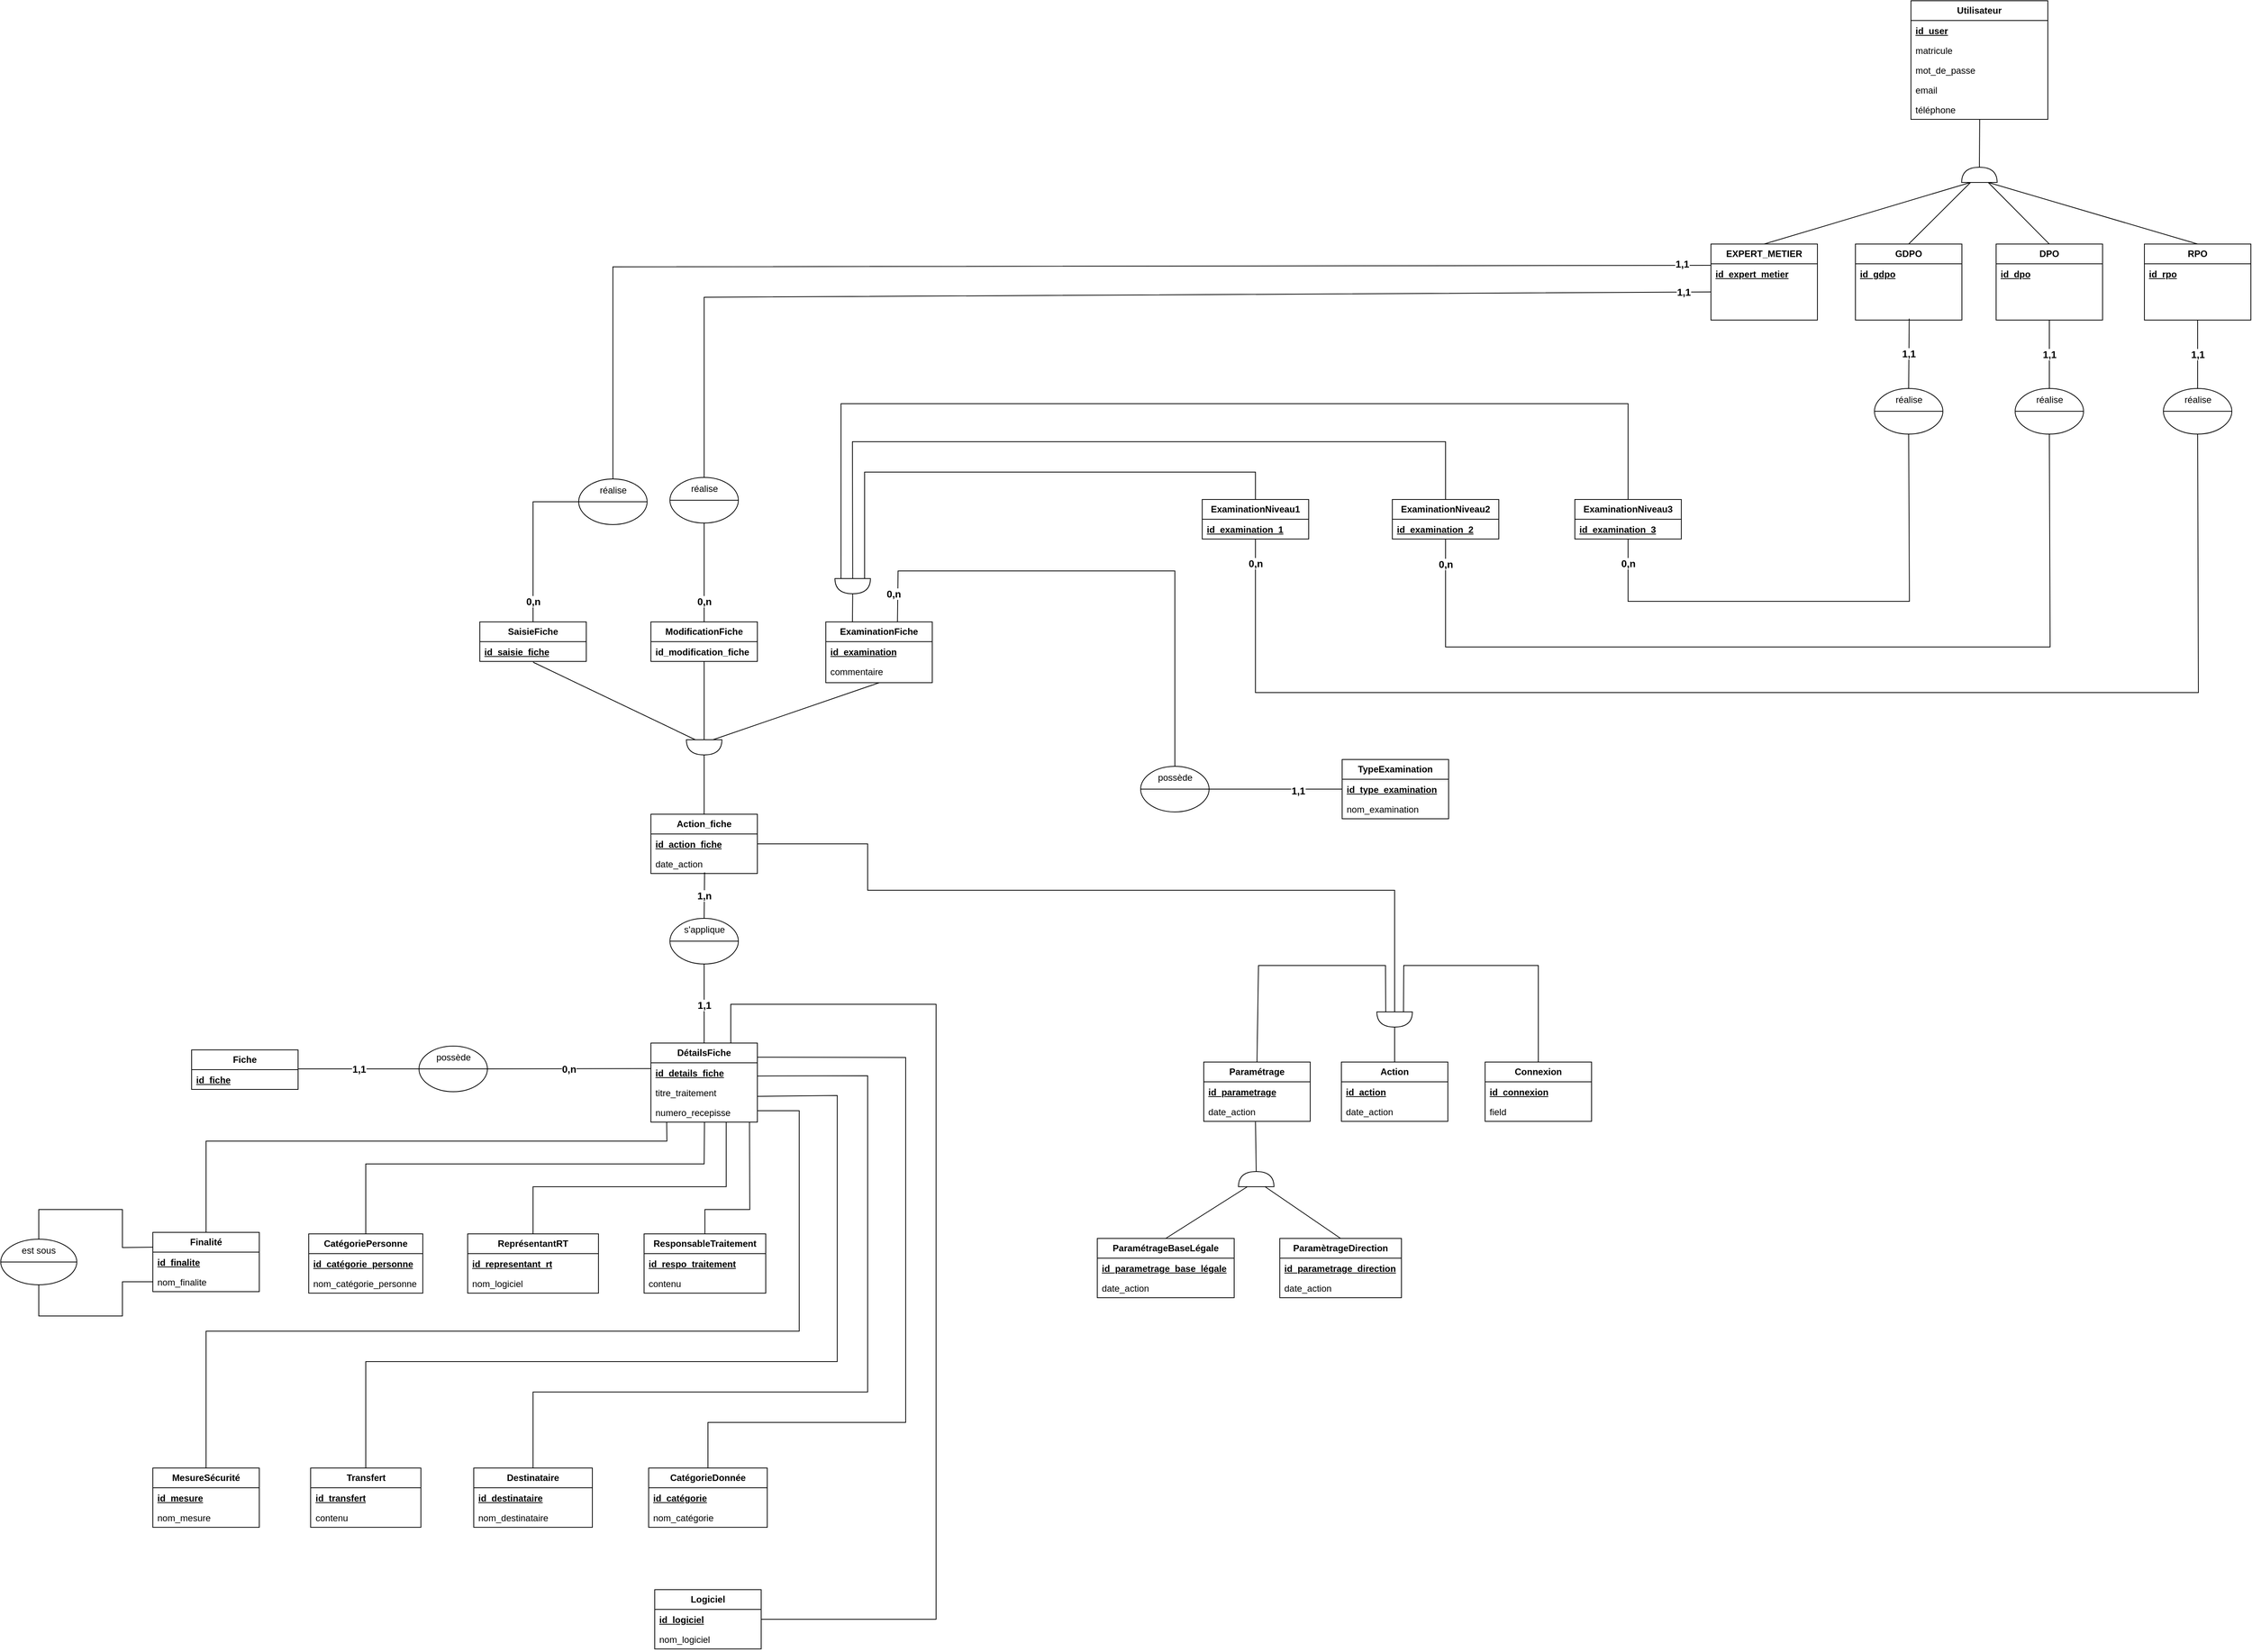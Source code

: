 <mxfile version="24.0.1" type="github">
  <diagram name="Page-1" id="qLgA0oDhDF7gpmY1HdVV">
    <mxGraphModel dx="3897" dy="2189" grid="1" gridSize="10" guides="1" tooltips="1" connect="1" arrows="1" fold="1" page="1" pageScale="1" pageWidth="1169" pageHeight="1654" math="0" shadow="0">
      <root>
        <mxCell id="0" />
        <mxCell id="1" parent="0" />
        <mxCell id="GYJAzNhmERgqQ6SQNVPi-38" value="&lt;b&gt;DPO&lt;/b&gt;" style="swimlane;fontStyle=0;childLayout=stackLayout;horizontal=1;startSize=26;fillColor=none;horizontalStack=0;resizeParent=1;resizeParentMax=0;resizeLast=0;collapsible=1;marginBottom=0;whiteSpace=wrap;html=1;" parent="1" vertex="1">
          <mxGeometry x="2874" y="500.04" width="140" height="100" as="geometry" />
        </mxCell>
        <mxCell id="GYJAzNhmERgqQ6SQNVPi-39" value="&lt;b&gt;&lt;u&gt;id_dpo&lt;/u&gt;&lt;/b&gt;" style="text;strokeColor=none;fillColor=none;align=left;verticalAlign=top;spacingLeft=4;spacingRight=4;overflow=hidden;rotatable=0;points=[[0,0.5],[1,0.5]];portConstraint=eastwest;whiteSpace=wrap;html=1;" parent="GYJAzNhmERgqQ6SQNVPi-38" vertex="1">
          <mxGeometry y="26" width="140" height="74" as="geometry" />
        </mxCell>
        <mxCell id="GYJAzNhmERgqQ6SQNVPi-42" value="&lt;b&gt;GDPO&lt;/b&gt;" style="swimlane;fontStyle=0;childLayout=stackLayout;horizontal=1;startSize=26;fillColor=none;horizontalStack=0;resizeParent=1;resizeParentMax=0;resizeLast=0;collapsible=1;marginBottom=0;whiteSpace=wrap;html=1;" parent="1" vertex="1">
          <mxGeometry x="2689" y="500.04" width="140" height="100" as="geometry" />
        </mxCell>
        <mxCell id="GYJAzNhmERgqQ6SQNVPi-43" value="&lt;b&gt;&lt;u&gt;id_gdpo&lt;/u&gt;&lt;/b&gt;" style="text;strokeColor=none;fillColor=none;align=left;verticalAlign=top;spacingLeft=4;spacingRight=4;overflow=hidden;rotatable=0;points=[[0,0.5],[1,0.5]];portConstraint=eastwest;whiteSpace=wrap;html=1;" parent="GYJAzNhmERgqQ6SQNVPi-42" vertex="1">
          <mxGeometry y="26" width="140" height="74" as="geometry" />
        </mxCell>
        <mxCell id="GYJAzNhmERgqQ6SQNVPi-46" value="&lt;b&gt;EXPERT_METIER&lt;/b&gt;" style="swimlane;fontStyle=0;childLayout=stackLayout;horizontal=1;startSize=26;fillColor=none;horizontalStack=0;resizeParent=1;resizeParentMax=0;resizeLast=0;collapsible=1;marginBottom=0;whiteSpace=wrap;html=1;" parent="1" vertex="1">
          <mxGeometry x="2499" y="500.04" width="140" height="100" as="geometry" />
        </mxCell>
        <mxCell id="GYJAzNhmERgqQ6SQNVPi-49" value="&lt;b&gt;&lt;u&gt;id_expert_metier&lt;/u&gt;&lt;/b&gt;" style="text;strokeColor=none;fillColor=none;align=left;verticalAlign=top;spacingLeft=4;spacingRight=4;overflow=hidden;rotatable=0;points=[[0,0.5],[1,0.5]];portConstraint=eastwest;whiteSpace=wrap;html=1;" parent="GYJAzNhmERgqQ6SQNVPi-46" vertex="1">
          <mxGeometry y="26" width="140" height="74" as="geometry" />
        </mxCell>
        <mxCell id="GYJAzNhmERgqQ6SQNVPi-50" value="" style="shape=or;whiteSpace=wrap;html=1;direction=north;" parent="1" vertex="1">
          <mxGeometry x="2828.67" y="399" width="46.67" height="20" as="geometry" />
        </mxCell>
        <mxCell id="GYJAzNhmERgqQ6SQNVPi-53" value="" style="endArrow=none;html=1;rounded=0;exitX=0.5;exitY=0;exitDx=0;exitDy=0;entryX=0;entryY=0.25;entryDx=0;entryDy=0;entryPerimeter=0;" parent="1" source="GYJAzNhmERgqQ6SQNVPi-46" target="GYJAzNhmERgqQ6SQNVPi-50" edge="1">
          <mxGeometry width="50" height="50" relative="1" as="geometry">
            <mxPoint x="2569" y="480.04" as="sourcePoint" />
            <mxPoint x="2747.327" y="430.04" as="targetPoint" />
          </mxGeometry>
        </mxCell>
        <mxCell id="GYJAzNhmERgqQ6SQNVPi-54" value="" style="endArrow=none;html=1;rounded=0;entryX=0;entryY=0.75;entryDx=0;entryDy=0;entryPerimeter=0;exitX=0.5;exitY=0;exitDx=0;exitDy=0;" parent="1" source="GYJAzNhmERgqQ6SQNVPi-38" target="GYJAzNhmERgqQ6SQNVPi-50" edge="1">
          <mxGeometry width="50" height="50" relative="1" as="geometry">
            <mxPoint x="2944" y="500.04" as="sourcePoint" />
            <mxPoint x="2776.87" y="430.0" as="targetPoint" />
          </mxGeometry>
        </mxCell>
        <mxCell id="GYJAzNhmERgqQ6SQNVPi-55" value="&lt;b&gt;Utilisateur&lt;/b&gt;" style="swimlane;fontStyle=0;childLayout=stackLayout;horizontal=1;startSize=26;fillColor=none;horizontalStack=0;resizeParent=1;resizeParentMax=0;resizeLast=0;collapsible=1;marginBottom=0;whiteSpace=wrap;html=1;" parent="1" vertex="1">
          <mxGeometry x="2762.01" y="180" width="180" height="156" as="geometry" />
        </mxCell>
        <mxCell id="GYJAzNhmERgqQ6SQNVPi-56" value="&lt;b&gt;&lt;u&gt;id_user&lt;/u&gt;&lt;/b&gt;" style="text;strokeColor=none;fillColor=none;align=left;verticalAlign=top;spacingLeft=4;spacingRight=4;overflow=hidden;rotatable=0;points=[[0,0.5],[1,0.5]];portConstraint=eastwest;whiteSpace=wrap;html=1;" parent="GYJAzNhmERgqQ6SQNVPi-55" vertex="1">
          <mxGeometry y="26" width="180" height="26" as="geometry" />
        </mxCell>
        <mxCell id="GYJAzNhmERgqQ6SQNVPi-57" value="matricule" style="text;strokeColor=none;fillColor=none;align=left;verticalAlign=top;spacingLeft=4;spacingRight=4;overflow=hidden;rotatable=0;points=[[0,0.5],[1,0.5]];portConstraint=eastwest;whiteSpace=wrap;html=1;" parent="GYJAzNhmERgqQ6SQNVPi-55" vertex="1">
          <mxGeometry y="52" width="180" height="26" as="geometry" />
        </mxCell>
        <mxCell id="gTLhRK3T2MshmFAOSzQ8-50" value="mot_de_passe" style="text;strokeColor=none;fillColor=none;align=left;verticalAlign=top;spacingLeft=4;spacingRight=4;overflow=hidden;rotatable=0;points=[[0,0.5],[1,0.5]];portConstraint=eastwest;whiteSpace=wrap;html=1;" parent="GYJAzNhmERgqQ6SQNVPi-55" vertex="1">
          <mxGeometry y="78" width="180" height="26" as="geometry" />
        </mxCell>
        <mxCell id="gTLhRK3T2MshmFAOSzQ8-51" value="email" style="text;strokeColor=none;fillColor=none;align=left;verticalAlign=top;spacingLeft=4;spacingRight=4;overflow=hidden;rotatable=0;points=[[0,0.5],[1,0.5]];portConstraint=eastwest;whiteSpace=wrap;html=1;" parent="GYJAzNhmERgqQ6SQNVPi-55" vertex="1">
          <mxGeometry y="104" width="180" height="26" as="geometry" />
        </mxCell>
        <mxCell id="gTLhRK3T2MshmFAOSzQ8-52" value="téléphone" style="text;strokeColor=none;fillColor=none;align=left;verticalAlign=top;spacingLeft=4;spacingRight=4;overflow=hidden;rotatable=0;points=[[0,0.5],[1,0.5]];portConstraint=eastwest;whiteSpace=wrap;html=1;" parent="GYJAzNhmERgqQ6SQNVPi-55" vertex="1">
          <mxGeometry y="130" width="180" height="26" as="geometry" />
        </mxCell>
        <mxCell id="GYJAzNhmERgqQ6SQNVPi-59" value="" style="endArrow=none;html=1;rounded=0;exitX=1;exitY=0.5;exitDx=0;exitDy=0;exitPerimeter=0;entryX=0.502;entryY=0.996;entryDx=0;entryDy=0;entryPerimeter=0;" parent="1" source="GYJAzNhmERgqQ6SQNVPi-50" edge="1" target="gTLhRK3T2MshmFAOSzQ8-52">
          <mxGeometry width="50" height="50" relative="1" as="geometry">
            <mxPoint x="2750" y="390" as="sourcePoint" />
            <mxPoint x="2852" y="360" as="targetPoint" />
          </mxGeometry>
        </mxCell>
        <mxCell id="GYJAzNhmERgqQ6SQNVPi-60" value="&lt;b&gt;Action_fiche&lt;/b&gt;" style="swimlane;fontStyle=0;childLayout=stackLayout;horizontal=1;startSize=26;fillColor=none;horizontalStack=0;resizeParent=1;resizeParentMax=0;resizeLast=0;collapsible=1;marginBottom=0;whiteSpace=wrap;html=1;" parent="1" vertex="1">
          <mxGeometry x="1104.99" y="1250" width="140" height="78" as="geometry" />
        </mxCell>
        <mxCell id="GYJAzNhmERgqQ6SQNVPi-61" value="&lt;b&gt;&lt;u style=&quot;&quot;&gt;id_action_fiche&lt;/u&gt;&lt;/b&gt;" style="text;strokeColor=none;fillColor=none;align=left;verticalAlign=top;spacingLeft=4;spacingRight=4;overflow=hidden;rotatable=0;points=[[0,0.5],[1,0.5]];portConstraint=eastwest;whiteSpace=wrap;html=1;" parent="GYJAzNhmERgqQ6SQNVPi-60" vertex="1">
          <mxGeometry y="26" width="140" height="26" as="geometry" />
        </mxCell>
        <mxCell id="GYJAzNhmERgqQ6SQNVPi-62" value="date_action" style="text;strokeColor=none;fillColor=none;align=left;verticalAlign=top;spacingLeft=4;spacingRight=4;overflow=hidden;rotatable=0;points=[[0,0.5],[1,0.5]];portConstraint=eastwest;whiteSpace=wrap;html=1;" parent="GYJAzNhmERgqQ6SQNVPi-60" vertex="1">
          <mxGeometry y="52" width="140" height="26" as="geometry" />
        </mxCell>
        <mxCell id="GYJAzNhmERgqQ6SQNVPi-65" value="&lt;b&gt;SaisieFiche&lt;/b&gt;" style="swimlane;fontStyle=0;childLayout=stackLayout;horizontal=1;startSize=26;fillColor=none;horizontalStack=0;resizeParent=1;resizeParentMax=0;resizeLast=0;collapsible=1;marginBottom=0;whiteSpace=wrap;html=1;" parent="1" vertex="1">
          <mxGeometry x="880" y="997" width="140" height="52" as="geometry" />
        </mxCell>
        <mxCell id="GYJAzNhmERgqQ6SQNVPi-66" value="&lt;b&gt;&lt;u&gt;id_saisie_fiche&lt;/u&gt;&lt;/b&gt;" style="text;strokeColor=none;fillColor=none;align=left;verticalAlign=top;spacingLeft=4;spacingRight=4;overflow=hidden;rotatable=0;points=[[0,0.5],[1,0.5]];portConstraint=eastwest;whiteSpace=wrap;html=1;" parent="GYJAzNhmERgqQ6SQNVPi-65" vertex="1">
          <mxGeometry y="26" width="140" height="26" as="geometry" />
        </mxCell>
        <mxCell id="GYJAzNhmERgqQ6SQNVPi-69" value="&lt;b&gt;ModificationFiche&lt;/b&gt;" style="swimlane;fontStyle=0;childLayout=stackLayout;horizontal=1;startSize=26;fillColor=none;horizontalStack=0;resizeParent=1;resizeParentMax=0;resizeLast=0;collapsible=1;marginBottom=0;whiteSpace=wrap;html=1;" parent="1" vertex="1">
          <mxGeometry x="1105" y="997" width="140" height="52" as="geometry" />
        </mxCell>
        <mxCell id="GYJAzNhmERgqQ6SQNVPi-70" value="&lt;b&gt;id_modification_fiche&lt;/b&gt;" style="text;strokeColor=none;fillColor=none;align=left;verticalAlign=top;spacingLeft=4;spacingRight=4;overflow=hidden;rotatable=0;points=[[0,0.5],[1,0.5]];portConstraint=eastwest;whiteSpace=wrap;html=1;" parent="GYJAzNhmERgqQ6SQNVPi-69" vertex="1">
          <mxGeometry y="26" width="140" height="26" as="geometry" />
        </mxCell>
        <mxCell id="GYJAzNhmERgqQ6SQNVPi-73" value="&lt;b&gt;ExaminationFiche&lt;/b&gt;" style="swimlane;fontStyle=0;childLayout=stackLayout;horizontal=1;startSize=26;fillColor=none;horizontalStack=0;resizeParent=1;resizeParentMax=0;resizeLast=0;collapsible=1;marginBottom=0;whiteSpace=wrap;html=1;" parent="1" vertex="1">
          <mxGeometry x="1335" y="997" width="140" height="80" as="geometry" />
        </mxCell>
        <mxCell id="GYJAzNhmERgqQ6SQNVPi-74" value="&lt;div&gt;&lt;b&gt;&lt;u&gt;id_examination&lt;/u&gt;&lt;/b&gt;&lt;/div&gt;&lt;div&gt;&lt;br&gt;&lt;/div&gt;&lt;div&gt;&lt;br&gt;&lt;/div&gt;&lt;div&gt;&lt;br&gt;&lt;/div&gt;&lt;div&gt;&lt;br&gt;&lt;/div&gt;&lt;div&gt;&lt;br&gt;&lt;/div&gt;" style="text;strokeColor=none;fillColor=none;align=left;verticalAlign=top;spacingLeft=4;spacingRight=4;overflow=hidden;rotatable=0;points=[[0,0.5],[1,0.5]];portConstraint=eastwest;whiteSpace=wrap;html=1;" parent="GYJAzNhmERgqQ6SQNVPi-73" vertex="1">
          <mxGeometry y="26" width="140" height="26" as="geometry" />
        </mxCell>
        <mxCell id="GYJAzNhmERgqQ6SQNVPi-75" value="commentaire" style="text;strokeColor=none;fillColor=none;align=left;verticalAlign=top;spacingLeft=4;spacingRight=4;overflow=hidden;rotatable=0;points=[[0,0.5],[1,0.5]];portConstraint=eastwest;whiteSpace=wrap;html=1;" parent="GYJAzNhmERgqQ6SQNVPi-73" vertex="1">
          <mxGeometry y="52" width="140" height="28" as="geometry" />
        </mxCell>
        <mxCell id="GYJAzNhmERgqQ6SQNVPi-84" value="" style="group" parent="1" vertex="1" connectable="0">
          <mxGeometry x="1010" y="809" width="90" height="60" as="geometry" />
        </mxCell>
        <mxCell id="GYJAzNhmERgqQ6SQNVPi-81" value="" style="ellipse;whiteSpace=wrap;html=1;" parent="GYJAzNhmERgqQ6SQNVPi-84" vertex="1">
          <mxGeometry width="90" height="60" as="geometry" />
        </mxCell>
        <mxCell id="GYJAzNhmERgqQ6SQNVPi-83" value="réalise" style="text;html=1;align=center;verticalAlign=middle;whiteSpace=wrap;rounded=0;" parent="GYJAzNhmERgqQ6SQNVPi-84" vertex="1">
          <mxGeometry x="22.5" y="7.5" width="45" height="15" as="geometry" />
        </mxCell>
        <mxCell id="GYJAzNhmERgqQ6SQNVPi-82" value="" style="endArrow=none;html=1;rounded=0;entryX=1;entryY=0.5;entryDx=0;entryDy=0;exitX=0;exitY=0.5;exitDx=0;exitDy=0;elbow=vertical;" parent="GYJAzNhmERgqQ6SQNVPi-84" source="GYJAzNhmERgqQ6SQNVPi-81" target="GYJAzNhmERgqQ6SQNVPi-81" edge="1">
          <mxGeometry width="50" height="50" relative="1" as="geometry">
            <mxPoint x="210" y="285" as="sourcePoint" />
            <mxPoint x="247.5" y="247.5" as="targetPoint" />
          </mxGeometry>
        </mxCell>
        <mxCell id="GYJAzNhmERgqQ6SQNVPi-88" value="" style="endArrow=none;html=1;rounded=0;entryX=0;entryY=0.075;entryDx=0;entryDy=0;entryPerimeter=0;exitX=0.5;exitY=0;exitDx=0;exitDy=0;" parent="1" source="GYJAzNhmERgqQ6SQNVPi-81" edge="1">
          <mxGeometry width="50" height="50" relative="1" as="geometry">
            <mxPoint x="1160" y="800" as="sourcePoint" />
            <mxPoint x="2499" y="527.99" as="targetPoint" />
            <Array as="points">
              <mxPoint x="1055" y="530" />
            </Array>
          </mxGeometry>
        </mxCell>
        <mxCell id="gTLhRK3T2MshmFAOSzQ8-44" value="&lt;b&gt;&lt;font style=&quot;font-size: 13px;&quot;&gt;1,1&lt;/font&gt;&lt;/b&gt;" style="edgeLabel;html=1;align=center;verticalAlign=middle;resizable=0;points=[];" parent="GYJAzNhmERgqQ6SQNVPi-88" vertex="1" connectable="0">
          <mxGeometry x="0.882" y="1" relative="1" as="geometry">
            <mxPoint x="63" y="-1" as="offset" />
          </mxGeometry>
        </mxCell>
        <mxCell id="GYJAzNhmERgqQ6SQNVPi-97" value="&lt;b&gt;DétailsFiche&lt;/b&gt;" style="swimlane;fontStyle=0;childLayout=stackLayout;horizontal=1;startSize=26;fillColor=none;horizontalStack=0;resizeParent=1;resizeParentMax=0;resizeLast=0;collapsible=1;marginBottom=0;whiteSpace=wrap;html=1;" parent="1" vertex="1">
          <mxGeometry x="1105" y="1551" width="140" height="104" as="geometry" />
        </mxCell>
        <mxCell id="GYJAzNhmERgqQ6SQNVPi-98" value="&lt;b&gt;&lt;u&gt;id_details_fiche&lt;/u&gt;&lt;/b&gt;" style="text;strokeColor=none;fillColor=none;align=left;verticalAlign=top;spacingLeft=4;spacingRight=4;overflow=hidden;rotatable=0;points=[[0,0.5],[1,0.5]];portConstraint=eastwest;whiteSpace=wrap;html=1;" parent="GYJAzNhmERgqQ6SQNVPi-97" vertex="1">
          <mxGeometry y="26" width="140" height="26" as="geometry" />
        </mxCell>
        <mxCell id="GYJAzNhmERgqQ6SQNVPi-99" value="titre_traitement" style="text;strokeColor=none;fillColor=none;align=left;verticalAlign=top;spacingLeft=4;spacingRight=4;overflow=hidden;rotatable=0;points=[[0,0.5],[1,0.5]];portConstraint=eastwest;whiteSpace=wrap;html=1;" parent="GYJAzNhmERgqQ6SQNVPi-97" vertex="1">
          <mxGeometry y="52" width="140" height="26" as="geometry" />
        </mxCell>
        <mxCell id="GYJAzNhmERgqQ6SQNVPi-100" value="numero_recepisse" style="text;strokeColor=none;fillColor=none;align=left;verticalAlign=top;spacingLeft=4;spacingRight=4;overflow=hidden;rotatable=0;points=[[0,0.5],[1,0.5]];portConstraint=eastwest;whiteSpace=wrap;html=1;" parent="GYJAzNhmERgqQ6SQNVPi-97" vertex="1">
          <mxGeometry y="78" width="140" height="26" as="geometry" />
        </mxCell>
        <mxCell id="GYJAzNhmERgqQ6SQNVPi-107" value="" style="group" parent="1" vertex="1" connectable="0">
          <mxGeometry x="1130" y="807" width="90" height="60" as="geometry" />
        </mxCell>
        <mxCell id="GYJAzNhmERgqQ6SQNVPi-108" value="" style="ellipse;whiteSpace=wrap;html=1;" parent="GYJAzNhmERgqQ6SQNVPi-107" vertex="1">
          <mxGeometry width="90" height="60" as="geometry" />
        </mxCell>
        <mxCell id="GYJAzNhmERgqQ6SQNVPi-109" value="réalise" style="text;html=1;align=center;verticalAlign=middle;whiteSpace=wrap;rounded=0;" parent="GYJAzNhmERgqQ6SQNVPi-107" vertex="1">
          <mxGeometry x="22.5" y="7.5" width="45" height="15" as="geometry" />
        </mxCell>
        <mxCell id="GYJAzNhmERgqQ6SQNVPi-110" value="" style="endArrow=none;html=1;rounded=0;entryX=1;entryY=0.5;entryDx=0;entryDy=0;exitX=0;exitY=0.5;exitDx=0;exitDy=0;elbow=vertical;" parent="GYJAzNhmERgqQ6SQNVPi-107" source="GYJAzNhmERgqQ6SQNVPi-108" target="GYJAzNhmERgqQ6SQNVPi-108" edge="1">
          <mxGeometry width="50" height="50" relative="1" as="geometry">
            <mxPoint x="210" y="285" as="sourcePoint" />
            <mxPoint x="247.5" y="247.5" as="targetPoint" />
          </mxGeometry>
        </mxCell>
        <mxCell id="GYJAzNhmERgqQ6SQNVPi-127" value="&lt;b&gt;&lt;font style=&quot;font-size: 13px;&quot;&gt;1,1&lt;/font&gt;&lt;/b&gt;" style="endArrow=none;html=1;rounded=0;entryX=0;entryY=0.5;entryDx=0;entryDy=0;exitX=0.5;exitY=0;exitDx=0;exitDy=0;" parent="1" source="GYJAzNhmERgqQ6SQNVPi-108" target="GYJAzNhmERgqQ6SQNVPi-49" edge="1">
          <mxGeometry x="0.954" width="50" height="50" relative="1" as="geometry">
            <mxPoint x="1380" y="790" as="sourcePoint" />
            <mxPoint x="1380.49" y="732" as="targetPoint" />
            <Array as="points">
              <mxPoint x="1175" y="570" />
            </Array>
            <mxPoint as="offset" />
          </mxGeometry>
        </mxCell>
        <mxCell id="GYJAzNhmERgqQ6SQNVPi-137" value="&lt;b&gt;Fiche&lt;/b&gt;" style="swimlane;fontStyle=0;childLayout=stackLayout;horizontal=1;startSize=26;fillColor=none;horizontalStack=0;resizeParent=1;resizeParentMax=0;resizeLast=0;collapsible=1;marginBottom=0;whiteSpace=wrap;html=1;" parent="1" vertex="1">
          <mxGeometry x="501.0" y="1560" width="140" height="52" as="geometry" />
        </mxCell>
        <mxCell id="GYJAzNhmERgqQ6SQNVPi-138" value="&lt;u style=&quot;&quot;&gt;&lt;b&gt;id_fiche&lt;/b&gt;&lt;/u&gt;" style="text;strokeColor=none;fillColor=none;align=left;verticalAlign=top;spacingLeft=4;spacingRight=4;overflow=hidden;rotatable=0;points=[[0,0.5],[1,0.5]];portConstraint=eastwest;whiteSpace=wrap;html=1;" parent="GYJAzNhmERgqQ6SQNVPi-137" vertex="1">
          <mxGeometry y="26" width="140" height="26" as="geometry" />
        </mxCell>
        <mxCell id="GYJAzNhmERgqQ6SQNVPi-142" value="" style="group" parent="1" vertex="1" connectable="0">
          <mxGeometry x="800" y="1555" width="90" height="60" as="geometry" />
        </mxCell>
        <mxCell id="GYJAzNhmERgqQ6SQNVPi-143" value="" style="ellipse;whiteSpace=wrap;html=1;" parent="GYJAzNhmERgqQ6SQNVPi-142" vertex="1">
          <mxGeometry width="90" height="60" as="geometry" />
        </mxCell>
        <mxCell id="GYJAzNhmERgqQ6SQNVPi-144" value="possède" style="text;html=1;align=center;verticalAlign=middle;whiteSpace=wrap;rounded=0;" parent="GYJAzNhmERgqQ6SQNVPi-142" vertex="1">
          <mxGeometry x="22.5" y="7.5" width="45" height="15" as="geometry" />
        </mxCell>
        <mxCell id="GYJAzNhmERgqQ6SQNVPi-145" value="" style="endArrow=none;html=1;rounded=0;entryX=1;entryY=0.5;entryDx=0;entryDy=0;exitX=0;exitY=0.5;exitDx=0;exitDy=0;elbow=vertical;" parent="GYJAzNhmERgqQ6SQNVPi-142" source="GYJAzNhmERgqQ6SQNVPi-143" target="GYJAzNhmERgqQ6SQNVPi-143" edge="1">
          <mxGeometry width="50" height="50" relative="1" as="geometry">
            <mxPoint x="210" y="285" as="sourcePoint" />
            <mxPoint x="247.5" y="247.5" as="targetPoint" />
          </mxGeometry>
        </mxCell>
        <mxCell id="GYJAzNhmERgqQ6SQNVPi-159" value="&lt;b&gt;&lt;font style=&quot;font-size: 13px;&quot;&gt;0,n&lt;/font&gt;&lt;/b&gt;" style="endArrow=none;html=1;rounded=0;exitX=0.5;exitY=1;exitDx=0;exitDy=0;entryX=0.5;entryY=0;entryDx=0;entryDy=0;" parent="1" source="GYJAzNhmERgqQ6SQNVPi-108" target="GYJAzNhmERgqQ6SQNVPi-69" edge="1">
          <mxGeometry x="0.585" width="50" height="50" relative="1" as="geometry">
            <mxPoint x="1433.33" y="960" as="sourcePoint" />
            <mxPoint x="1483.33" y="910" as="targetPoint" />
            <mxPoint as="offset" />
          </mxGeometry>
        </mxCell>
        <mxCell id="GYJAzNhmERgqQ6SQNVPi-161" value="&lt;b&gt;&lt;font style=&quot;font-size: 13px;&quot;&gt;0,n&lt;/font&gt;&lt;/b&gt;" style="endArrow=none;html=1;rounded=0;exitX=0.5;exitY=0;exitDx=0;exitDy=0;entryX=0;entryY=0.5;entryDx=0;entryDy=0;" parent="1" source="GYJAzNhmERgqQ6SQNVPi-65" target="GYJAzNhmERgqQ6SQNVPi-81" edge="1">
          <mxGeometry x="-0.752" width="50" height="50" relative="1" as="geometry">
            <mxPoint x="980" y="960" as="sourcePoint" />
            <mxPoint x="1030" y="910" as="targetPoint" />
            <Array as="points">
              <mxPoint x="950" y="839" />
            </Array>
            <mxPoint as="offset" />
          </mxGeometry>
        </mxCell>
        <mxCell id="GYJAzNhmERgqQ6SQNVPi-177" value="" style="shape=or;whiteSpace=wrap;html=1;direction=south;" parent="1" vertex="1">
          <mxGeometry x="1347" y="940" width="46.67" height="20" as="geometry" />
        </mxCell>
        <mxCell id="GYJAzNhmERgqQ6SQNVPi-178" value="" style="endArrow=none;html=1;rounded=0;entryX=1;entryY=0.5;entryDx=0;entryDy=0;entryPerimeter=0;exitX=0.25;exitY=0;exitDx=0;exitDy=0;" parent="1" source="GYJAzNhmERgqQ6SQNVPi-73" target="GYJAzNhmERgqQ6SQNVPi-177" edge="1">
          <mxGeometry width="50" height="50" relative="1" as="geometry">
            <mxPoint x="1320" y="1030" as="sourcePoint" />
            <mxPoint x="1370" y="980" as="targetPoint" />
          </mxGeometry>
        </mxCell>
        <mxCell id="GYJAzNhmERgqQ6SQNVPi-179" value="&lt;b&gt;ExaminationNiveau1&lt;/b&gt;" style="swimlane;fontStyle=0;childLayout=stackLayout;horizontal=1;startSize=26;fillColor=none;horizontalStack=0;resizeParent=1;resizeParentMax=0;resizeLast=0;collapsible=1;marginBottom=0;whiteSpace=wrap;html=1;" parent="1" vertex="1">
          <mxGeometry x="1830" y="836" width="140" height="52" as="geometry" />
        </mxCell>
        <mxCell id="GYJAzNhmERgqQ6SQNVPi-180" value="&lt;b&gt;&lt;u&gt;id_examination_1&lt;/u&gt;&lt;/b&gt;" style="text;strokeColor=none;fillColor=none;align=left;verticalAlign=top;spacingLeft=4;spacingRight=4;overflow=hidden;rotatable=0;points=[[0,0.5],[1,0.5]];portConstraint=eastwest;whiteSpace=wrap;html=1;" parent="GYJAzNhmERgqQ6SQNVPi-179" vertex="1">
          <mxGeometry y="26" width="140" height="26" as="geometry" />
        </mxCell>
        <mxCell id="GYJAzNhmERgqQ6SQNVPi-183" value="&lt;b&gt;ExaminationNiveau2&lt;/b&gt;" style="swimlane;fontStyle=0;childLayout=stackLayout;horizontal=1;startSize=26;fillColor=none;horizontalStack=0;resizeParent=1;resizeParentMax=0;resizeLast=0;collapsible=1;marginBottom=0;whiteSpace=wrap;html=1;" parent="1" vertex="1">
          <mxGeometry x="2080" y="836" width="140" height="52" as="geometry" />
        </mxCell>
        <mxCell id="GYJAzNhmERgqQ6SQNVPi-184" value="&lt;b&gt;&lt;u&gt;id_examination_2&lt;/u&gt;&lt;/b&gt;" style="text;strokeColor=none;fillColor=none;align=left;verticalAlign=top;spacingLeft=4;spacingRight=4;overflow=hidden;rotatable=0;points=[[0,0.5],[1,0.5]];portConstraint=eastwest;whiteSpace=wrap;html=1;" parent="GYJAzNhmERgqQ6SQNVPi-183" vertex="1">
          <mxGeometry y="26" width="140" height="26" as="geometry" />
        </mxCell>
        <mxCell id="GYJAzNhmERgqQ6SQNVPi-187" value="&lt;b&gt;ExaminationNiveau3&lt;/b&gt;" style="swimlane;fontStyle=0;childLayout=stackLayout;horizontal=1;startSize=26;fillColor=none;horizontalStack=0;resizeParent=1;resizeParentMax=0;resizeLast=0;collapsible=1;marginBottom=0;whiteSpace=wrap;html=1;" parent="1" vertex="1">
          <mxGeometry x="2320" y="836" width="140" height="52" as="geometry" />
        </mxCell>
        <mxCell id="GYJAzNhmERgqQ6SQNVPi-188" value="&lt;b&gt;&lt;u&gt;id_examination_3&lt;/u&gt;&lt;/b&gt;" style="text;strokeColor=none;fillColor=none;align=left;verticalAlign=top;spacingLeft=4;spacingRight=4;overflow=hidden;rotatable=0;points=[[0,0.5],[1,0.5]];portConstraint=eastwest;whiteSpace=wrap;html=1;" parent="GYJAzNhmERgqQ6SQNVPi-187" vertex="1">
          <mxGeometry y="26" width="140" height="26" as="geometry" />
        </mxCell>
        <mxCell id="GYJAzNhmERgqQ6SQNVPi-191" value="" style="endArrow=none;html=1;rounded=0;exitX=0;exitY=0.164;exitDx=0;exitDy=0;exitPerimeter=0;entryX=0.5;entryY=0;entryDx=0;entryDy=0;" parent="1" source="GYJAzNhmERgqQ6SQNVPi-177" target="GYJAzNhmERgqQ6SQNVPi-179" edge="1">
          <mxGeometry width="50" height="50" relative="1" as="geometry">
            <mxPoint x="1403.33" y="919" as="sourcePoint" />
            <mxPoint x="1453.33" y="869" as="targetPoint" />
            <Array as="points">
              <mxPoint x="1386" y="800" />
              <mxPoint x="1900" y="800" />
            </Array>
          </mxGeometry>
        </mxCell>
        <mxCell id="GYJAzNhmERgqQ6SQNVPi-192" value="" style="endArrow=none;html=1;rounded=0;exitX=0;exitY=0.5;exitDx=0;exitDy=0;exitPerimeter=0;entryX=0.5;entryY=0;entryDx=0;entryDy=0;" parent="1" source="GYJAzNhmERgqQ6SQNVPi-177" target="GYJAzNhmERgqQ6SQNVPi-183" edge="1">
          <mxGeometry width="50" height="50" relative="1" as="geometry">
            <mxPoint x="1403.33" y="930" as="sourcePoint" />
            <mxPoint x="1886.33" y="826" as="targetPoint" />
            <Array as="points">
              <mxPoint x="1370" y="760" />
              <mxPoint x="2150" y="760" />
            </Array>
          </mxGeometry>
        </mxCell>
        <mxCell id="GYJAzNhmERgqQ6SQNVPi-193" value="" style="endArrow=none;html=1;rounded=0;exitX=0;exitY=0.829;exitDx=0;exitDy=0;exitPerimeter=0;entryX=0.5;entryY=0;entryDx=0;entryDy=0;" parent="1" source="GYJAzNhmERgqQ6SQNVPi-177" target="GYJAzNhmERgqQ6SQNVPi-187" edge="1">
          <mxGeometry width="50" height="50" relative="1" as="geometry">
            <mxPoint x="1390" y="929" as="sourcePoint" />
            <mxPoint x="1885" y="825" as="targetPoint" />
            <Array as="points">
              <mxPoint x="1355" y="710" />
              <mxPoint x="2390" y="710" />
            </Array>
          </mxGeometry>
        </mxCell>
        <mxCell id="GYJAzNhmERgqQ6SQNVPi-197" value="" style="group" parent="1" vertex="1" connectable="0">
          <mxGeometry x="2714" y="690" width="90" height="60" as="geometry" />
        </mxCell>
        <mxCell id="GYJAzNhmERgqQ6SQNVPi-198" value="" style="ellipse;whiteSpace=wrap;html=1;" parent="GYJAzNhmERgqQ6SQNVPi-197" vertex="1">
          <mxGeometry width="90" height="60" as="geometry" />
        </mxCell>
        <mxCell id="GYJAzNhmERgqQ6SQNVPi-199" value="réalise" style="text;html=1;align=center;verticalAlign=middle;whiteSpace=wrap;rounded=0;" parent="GYJAzNhmERgqQ6SQNVPi-197" vertex="1">
          <mxGeometry x="22.5" y="7.5" width="45" height="15" as="geometry" />
        </mxCell>
        <mxCell id="GYJAzNhmERgqQ6SQNVPi-200" value="" style="endArrow=none;html=1;rounded=0;entryX=1;entryY=0.5;entryDx=0;entryDy=0;exitX=0;exitY=0.5;exitDx=0;exitDy=0;elbow=vertical;" parent="GYJAzNhmERgqQ6SQNVPi-197" source="GYJAzNhmERgqQ6SQNVPi-198" target="GYJAzNhmERgqQ6SQNVPi-198" edge="1">
          <mxGeometry width="50" height="50" relative="1" as="geometry">
            <mxPoint x="210" y="285" as="sourcePoint" />
            <mxPoint x="247.5" y="247.5" as="targetPoint" />
          </mxGeometry>
        </mxCell>
        <mxCell id="GYJAzNhmERgqQ6SQNVPi-201" value="&lt;b&gt;&lt;font style=&quot;font-size: 13px;&quot;&gt;1,1&lt;/font&gt;&lt;/b&gt;" style="endArrow=none;html=1;rounded=0;entryX=0.505;entryY=0.974;entryDx=0;entryDy=0;entryPerimeter=0;exitX=0.5;exitY=0;exitDx=0;exitDy=0;" parent="1" source="GYJAzNhmERgqQ6SQNVPi-198" target="GYJAzNhmERgqQ6SQNVPi-43" edge="1">
          <mxGeometry width="50" height="50" relative="1" as="geometry">
            <mxPoint x="2689" y="700" as="sourcePoint" />
            <mxPoint x="2759" y="578.768" as="targetPoint" />
          </mxGeometry>
        </mxCell>
        <mxCell id="GYJAzNhmERgqQ6SQNVPi-202" value="&lt;b&gt;&lt;font style=&quot;font-size: 13px;&quot;&gt;0,n&lt;/font&gt;&lt;/b&gt;" style="endArrow=none;html=1;rounded=0;entryX=0.5;entryY=1;entryDx=0;entryDy=0;exitX=0.5;exitY=1;exitDx=0;exitDy=0;" parent="1" source="GYJAzNhmERgqQ6SQNVPi-187" target="GYJAzNhmERgqQ6SQNVPi-198" edge="1">
          <mxGeometry x="-0.905" width="50" height="50" relative="1" as="geometry">
            <mxPoint x="2390" y="900" as="sourcePoint" />
            <mxPoint x="2790" y="800" as="targetPoint" />
            <Array as="points">
              <mxPoint x="2390" y="970" />
              <mxPoint x="2760" y="970" />
            </Array>
            <mxPoint as="offset" />
          </mxGeometry>
        </mxCell>
        <mxCell id="GYJAzNhmERgqQ6SQNVPi-204" value="" style="group" parent="1" vertex="1" connectable="0">
          <mxGeometry x="2899" y="690" width="90" height="60" as="geometry" />
        </mxCell>
        <mxCell id="GYJAzNhmERgqQ6SQNVPi-205" value="" style="ellipse;whiteSpace=wrap;html=1;" parent="GYJAzNhmERgqQ6SQNVPi-204" vertex="1">
          <mxGeometry width="90" height="60" as="geometry" />
        </mxCell>
        <mxCell id="GYJAzNhmERgqQ6SQNVPi-206" value="réalise" style="text;html=1;align=center;verticalAlign=middle;whiteSpace=wrap;rounded=0;" parent="GYJAzNhmERgqQ6SQNVPi-204" vertex="1">
          <mxGeometry x="22.5" y="7.5" width="45" height="15" as="geometry" />
        </mxCell>
        <mxCell id="GYJAzNhmERgqQ6SQNVPi-207" value="" style="endArrow=none;html=1;rounded=0;entryX=1;entryY=0.5;entryDx=0;entryDy=0;exitX=0;exitY=0.5;exitDx=0;exitDy=0;elbow=vertical;" parent="GYJAzNhmERgqQ6SQNVPi-204" source="GYJAzNhmERgqQ6SQNVPi-205" target="GYJAzNhmERgqQ6SQNVPi-205" edge="1">
          <mxGeometry width="50" height="50" relative="1" as="geometry">
            <mxPoint x="210" y="285" as="sourcePoint" />
            <mxPoint x="247.5" y="247.5" as="targetPoint" />
          </mxGeometry>
        </mxCell>
        <mxCell id="GYJAzNhmERgqQ6SQNVPi-208" value="&lt;b&gt;&lt;font style=&quot;font-size: 13px;&quot;&gt;1,1&lt;/font&gt;&lt;/b&gt;" style="endArrow=none;html=1;rounded=0;entryX=0.5;entryY=0.999;entryDx=0;entryDy=0;entryPerimeter=0;exitX=0.5;exitY=0;exitDx=0;exitDy=0;" parent="1" source="GYJAzNhmERgqQ6SQNVPi-205" target="GYJAzNhmERgqQ6SQNVPi-39" edge="1">
          <mxGeometry width="50" height="50" relative="1" as="geometry">
            <mxPoint x="2944" y="690" as="sourcePoint" />
            <mxPoint x="2943.86" y="603.806" as="targetPoint" />
          </mxGeometry>
        </mxCell>
        <mxCell id="GYJAzNhmERgqQ6SQNVPi-209" value="&lt;b&gt;&lt;font style=&quot;font-size: 13px;&quot;&gt;0,n&lt;/font&gt;&lt;/b&gt;" style="endArrow=none;html=1;rounded=0;entryX=0.5;entryY=1;entryDx=0;entryDy=0;exitX=0.5;exitY=1;exitDx=0;exitDy=0;" parent="1" source="GYJAzNhmERgqQ6SQNVPi-183" target="GYJAzNhmERgqQ6SQNVPi-205" edge="1">
          <mxGeometry x="-0.947" width="50" height="50" relative="1" as="geometry">
            <mxPoint x="2150" y="900" as="sourcePoint" />
            <mxPoint x="2944.17" y="794" as="targetPoint" />
            <Array as="points">
              <mxPoint x="2150" y="1030" />
              <mxPoint x="2945" y="1030" />
            </Array>
            <mxPoint as="offset" />
          </mxGeometry>
        </mxCell>
        <mxCell id="GYJAzNhmERgqQ6SQNVPi-210" value="&lt;b&gt;RPO&lt;/b&gt;" style="swimlane;fontStyle=0;childLayout=stackLayout;horizontal=1;startSize=26;fillColor=none;horizontalStack=0;resizeParent=1;resizeParentMax=0;resizeLast=0;collapsible=1;marginBottom=0;whiteSpace=wrap;html=1;" parent="1" vertex="1">
          <mxGeometry x="3069" y="500.04" width="140" height="100" as="geometry" />
        </mxCell>
        <mxCell id="GYJAzNhmERgqQ6SQNVPi-211" value="&lt;b&gt;&lt;u&gt;id_rpo&lt;/u&gt;&lt;/b&gt;" style="text;strokeColor=none;fillColor=none;align=left;verticalAlign=top;spacingLeft=4;spacingRight=4;overflow=hidden;rotatable=0;points=[[0,0.5],[1,0.5]];portConstraint=eastwest;whiteSpace=wrap;html=1;" parent="GYJAzNhmERgqQ6SQNVPi-210" vertex="1">
          <mxGeometry y="26" width="140" height="74" as="geometry" />
        </mxCell>
        <mxCell id="GYJAzNhmERgqQ6SQNVPi-216" value="" style="group" parent="1" vertex="1" connectable="0">
          <mxGeometry x="3094" y="690" width="90" height="60" as="geometry" />
        </mxCell>
        <mxCell id="GYJAzNhmERgqQ6SQNVPi-217" value="" style="ellipse;whiteSpace=wrap;html=1;" parent="GYJAzNhmERgqQ6SQNVPi-216" vertex="1">
          <mxGeometry width="90" height="60" as="geometry" />
        </mxCell>
        <mxCell id="GYJAzNhmERgqQ6SQNVPi-218" value="réalise" style="text;html=1;align=center;verticalAlign=middle;whiteSpace=wrap;rounded=0;" parent="GYJAzNhmERgqQ6SQNVPi-216" vertex="1">
          <mxGeometry x="22.5" y="7.5" width="45" height="15" as="geometry" />
        </mxCell>
        <mxCell id="GYJAzNhmERgqQ6SQNVPi-219" value="" style="endArrow=none;html=1;rounded=0;entryX=1;entryY=0.5;entryDx=0;entryDy=0;exitX=0;exitY=0.5;exitDx=0;exitDy=0;elbow=vertical;" parent="GYJAzNhmERgqQ6SQNVPi-216" source="GYJAzNhmERgqQ6SQNVPi-217" target="GYJAzNhmERgqQ6SQNVPi-217" edge="1">
          <mxGeometry width="50" height="50" relative="1" as="geometry">
            <mxPoint x="210" y="285" as="sourcePoint" />
            <mxPoint x="247.5" y="247.5" as="targetPoint" />
          </mxGeometry>
        </mxCell>
        <mxCell id="GYJAzNhmERgqQ6SQNVPi-221" value="&lt;b&gt;&lt;font style=&quot;font-size: 13px;&quot;&gt;1,1&lt;/font&gt;&lt;/b&gt;" style="endArrow=none;html=1;rounded=0;exitX=0.5;exitY=0;exitDx=0;exitDy=0;" parent="1" source="GYJAzNhmERgqQ6SQNVPi-217" target="GYJAzNhmERgqQ6SQNVPi-211" edge="1">
          <mxGeometry width="50" height="50" relative="1" as="geometry">
            <mxPoint x="3138" y="690" as="sourcePoint" />
            <mxPoint x="3139.28" y="603.962" as="targetPoint" />
          </mxGeometry>
        </mxCell>
        <mxCell id="GYJAzNhmERgqQ6SQNVPi-222" value="&lt;b&gt;&lt;font style=&quot;font-size: 13px;&quot;&gt;0,n&lt;/font&gt;&lt;/b&gt;" style="endArrow=none;html=1;rounded=0;entryX=0.5;entryY=1;entryDx=0;entryDy=0;" parent="1" source="GYJAzNhmERgqQ6SQNVPi-180" target="GYJAzNhmERgqQ6SQNVPi-217" edge="1">
          <mxGeometry x="-0.964" width="50" height="50" relative="1" as="geometry">
            <mxPoint x="1900" y="890" as="sourcePoint" />
            <mxPoint x="3145" y="790" as="targetPoint" />
            <Array as="points">
              <mxPoint x="1900" y="1090" />
              <mxPoint x="3140" y="1090" />
            </Array>
            <mxPoint as="offset" />
          </mxGeometry>
        </mxCell>
        <mxCell id="EJDOjYOvAJ0e2o-yVhJk-31" value="&lt;b&gt;TypeExamination&lt;/b&gt;" style="swimlane;fontStyle=0;childLayout=stackLayout;horizontal=1;startSize=26;fillColor=none;horizontalStack=0;resizeParent=1;resizeParentMax=0;resizeLast=0;collapsible=1;marginBottom=0;whiteSpace=wrap;html=1;" parent="1" vertex="1">
          <mxGeometry x="2014" y="1178" width="140" height="78" as="geometry" />
        </mxCell>
        <mxCell id="EJDOjYOvAJ0e2o-yVhJk-32" value="&lt;u style=&quot;&quot;&gt;&lt;b&gt;id_type_examination&lt;/b&gt;&lt;/u&gt;" style="text;strokeColor=none;fillColor=none;align=left;verticalAlign=top;spacingLeft=4;spacingRight=4;overflow=hidden;rotatable=0;points=[[0,0.5],[1,0.5]];portConstraint=eastwest;whiteSpace=wrap;html=1;" parent="EJDOjYOvAJ0e2o-yVhJk-31" vertex="1">
          <mxGeometry y="26" width="140" height="26" as="geometry" />
        </mxCell>
        <mxCell id="EJDOjYOvAJ0e2o-yVhJk-33" value="nom_examination" style="text;strokeColor=none;fillColor=none;align=left;verticalAlign=top;spacingLeft=4;spacingRight=4;overflow=hidden;rotatable=0;points=[[0,0.5],[1,0.5]];portConstraint=eastwest;whiteSpace=wrap;html=1;" parent="EJDOjYOvAJ0e2o-yVhJk-31" vertex="1">
          <mxGeometry y="52" width="140" height="26" as="geometry" />
        </mxCell>
        <mxCell id="gTLhRK3T2MshmFAOSzQ8-1" value="" style="group" parent="1" vertex="1" connectable="0">
          <mxGeometry x="1749" y="1187" width="90" height="60" as="geometry" />
        </mxCell>
        <mxCell id="gTLhRK3T2MshmFAOSzQ8-2" value="" style="ellipse;whiteSpace=wrap;html=1;" parent="gTLhRK3T2MshmFAOSzQ8-1" vertex="1">
          <mxGeometry width="90" height="60" as="geometry" />
        </mxCell>
        <mxCell id="gTLhRK3T2MshmFAOSzQ8-3" value="possède" style="text;html=1;align=center;verticalAlign=middle;whiteSpace=wrap;rounded=0;" parent="gTLhRK3T2MshmFAOSzQ8-1" vertex="1">
          <mxGeometry x="22.5" y="7.5" width="45" height="15" as="geometry" />
        </mxCell>
        <mxCell id="gTLhRK3T2MshmFAOSzQ8-4" value="" style="endArrow=none;html=1;rounded=0;entryX=1;entryY=0.5;entryDx=0;entryDy=0;exitX=0;exitY=0.5;exitDx=0;exitDy=0;elbow=vertical;" parent="gTLhRK3T2MshmFAOSzQ8-1" source="gTLhRK3T2MshmFAOSzQ8-2" target="gTLhRK3T2MshmFAOSzQ8-2" edge="1">
          <mxGeometry width="50" height="50" relative="1" as="geometry">
            <mxPoint x="210" y="285" as="sourcePoint" />
            <mxPoint x="247.5" y="247.5" as="targetPoint" />
          </mxGeometry>
        </mxCell>
        <mxCell id="gTLhRK3T2MshmFAOSzQ8-6" value="" style="endArrow=none;html=1;rounded=0;entryX=0;entryY=0.5;entryDx=0;entryDy=0;exitX=1;exitY=0.5;exitDx=0;exitDy=0;" parent="1" source="gTLhRK3T2MshmFAOSzQ8-2" target="EJDOjYOvAJ0e2o-yVhJk-32" edge="1">
          <mxGeometry width="50" height="50" relative="1" as="geometry">
            <mxPoint x="1754" y="1243" as="sourcePoint" />
            <mxPoint x="1804" y="1193" as="targetPoint" />
          </mxGeometry>
        </mxCell>
        <mxCell id="gTLhRK3T2MshmFAOSzQ8-55" value="&lt;font style=&quot;font-size: 13px;&quot;&gt;&lt;b&gt;1,1&lt;/b&gt;&lt;/font&gt;" style="edgeLabel;html=1;align=center;verticalAlign=middle;resizable=0;points=[];" parent="gTLhRK3T2MshmFAOSzQ8-6" vertex="1" connectable="0">
          <mxGeometry x="0.334" y="-2" relative="1" as="geometry">
            <mxPoint as="offset" />
          </mxGeometry>
        </mxCell>
        <mxCell id="gTLhRK3T2MshmFAOSzQ8-8" value="" style="endArrow=none;html=1;rounded=0;entryX=0.5;entryY=0;entryDx=0;entryDy=0;exitX=0.673;exitY=-0.001;exitDx=0;exitDy=0;exitPerimeter=0;" parent="1" source="GYJAzNhmERgqQ6SQNVPi-73" target="gTLhRK3T2MshmFAOSzQ8-2" edge="1">
          <mxGeometry width="50" height="50" relative="1" as="geometry">
            <mxPoint x="1730" y="1140" as="sourcePoint" />
            <mxPoint x="1911" y="1143" as="targetPoint" />
            <Array as="points">
              <mxPoint x="1430" y="930" />
              <mxPoint x="1794" y="930" />
            </Array>
          </mxGeometry>
        </mxCell>
        <mxCell id="gTLhRK3T2MshmFAOSzQ8-53" value="&lt;font style=&quot;font-size: 13px;&quot;&gt;&lt;b&gt;0,n&lt;/b&gt;&lt;/font&gt;" style="edgeLabel;html=1;align=center;verticalAlign=middle;resizable=0;points=[];" parent="gTLhRK3T2MshmFAOSzQ8-8" vertex="1" connectable="0">
          <mxGeometry x="-0.587" y="2" relative="1" as="geometry">
            <mxPoint x="-81" y="32" as="offset" />
          </mxGeometry>
        </mxCell>
        <mxCell id="gTLhRK3T2MshmFAOSzQ8-16" value="" style="shape=or;whiteSpace=wrap;html=1;direction=south;" parent="1" vertex="1">
          <mxGeometry x="1151.66" y="1152" width="46.67" height="20" as="geometry" />
        </mxCell>
        <mxCell id="gTLhRK3T2MshmFAOSzQ8-19" value="" style="endArrow=none;html=1;rounded=0;exitX=0;exitY=0.5;exitDx=0;exitDy=0;exitPerimeter=0;" parent="1" source="gTLhRK3T2MshmFAOSzQ8-16" target="GYJAzNhmERgqQ6SQNVPi-70" edge="1">
          <mxGeometry width="50" height="50" relative="1" as="geometry">
            <mxPoint x="1190" y="1140" as="sourcePoint" />
            <mxPoint x="1240" y="1090" as="targetPoint" />
          </mxGeometry>
        </mxCell>
        <mxCell id="gTLhRK3T2MshmFAOSzQ8-21" value="" style="endArrow=none;html=1;rounded=0;exitX=0;exitY=0.25;exitDx=0;exitDy=0;entryX=0.499;entryY=1.005;entryDx=0;entryDy=0;entryPerimeter=0;exitPerimeter=0;" parent="1" source="gTLhRK3T2MshmFAOSzQ8-16" target="GYJAzNhmERgqQ6SQNVPi-75" edge="1">
          <mxGeometry width="50" height="50" relative="1" as="geometry">
            <mxPoint x="1393.67" y="1185" as="sourcePoint" />
            <mxPoint x="1394.67" y="1120" as="targetPoint" />
          </mxGeometry>
        </mxCell>
        <mxCell id="gTLhRK3T2MshmFAOSzQ8-22" value="" style="endArrow=none;html=1;rounded=0;exitX=0;exitY=0.75;exitDx=0;exitDy=0;exitPerimeter=0;entryX=0.5;entryY=1.038;entryDx=0;entryDy=0;entryPerimeter=0;" parent="1" source="gTLhRK3T2MshmFAOSzQ8-16" target="GYJAzNhmERgqQ6SQNVPi-66" edge="1">
          <mxGeometry width="50" height="50" relative="1" as="geometry">
            <mxPoint x="990" y="1172" as="sourcePoint" />
            <mxPoint x="990" y="1069" as="targetPoint" />
          </mxGeometry>
        </mxCell>
        <mxCell id="gTLhRK3T2MshmFAOSzQ8-29" value="" style="group" parent="1" vertex="1" connectable="0">
          <mxGeometry x="1130" y="1387" width="90" height="60" as="geometry" />
        </mxCell>
        <mxCell id="gTLhRK3T2MshmFAOSzQ8-30" value="" style="ellipse;whiteSpace=wrap;html=1;" parent="gTLhRK3T2MshmFAOSzQ8-29" vertex="1">
          <mxGeometry width="90" height="60" as="geometry" />
        </mxCell>
        <mxCell id="gTLhRK3T2MshmFAOSzQ8-31" value="s&#39;applique" style="text;html=1;align=center;verticalAlign=middle;whiteSpace=wrap;rounded=0;" parent="gTLhRK3T2MshmFAOSzQ8-29" vertex="1">
          <mxGeometry x="22.5" y="7.5" width="45" height="15" as="geometry" />
        </mxCell>
        <mxCell id="gTLhRK3T2MshmFAOSzQ8-32" value="" style="endArrow=none;html=1;rounded=0;entryX=1;entryY=0.5;entryDx=0;entryDy=0;exitX=0;exitY=0.5;exitDx=0;exitDy=0;elbow=vertical;" parent="gTLhRK3T2MshmFAOSzQ8-29" source="gTLhRK3T2MshmFAOSzQ8-30" target="gTLhRK3T2MshmFAOSzQ8-30" edge="1">
          <mxGeometry width="50" height="50" relative="1" as="geometry">
            <mxPoint x="210" y="285" as="sourcePoint" />
            <mxPoint x="247.5" y="247.5" as="targetPoint" />
          </mxGeometry>
        </mxCell>
        <mxCell id="gTLhRK3T2MshmFAOSzQ8-33" value="&lt;b&gt;&lt;font style=&quot;font-size: 13px;&quot;&gt;1,n&lt;/font&gt;&lt;/b&gt;" style="endArrow=none;html=1;rounded=0;exitX=0.5;exitY=0;exitDx=0;exitDy=0;entryX=0.504;entryY=0.944;entryDx=0;entryDy=0;entryPerimeter=0;" parent="1" source="gTLhRK3T2MshmFAOSzQ8-30" target="GYJAzNhmERgqQ6SQNVPi-62" edge="1">
          <mxGeometry width="50" height="50" relative="1" as="geometry">
            <mxPoint x="1170" y="1390" as="sourcePoint" />
            <mxPoint x="1160" y="1310" as="targetPoint" />
          </mxGeometry>
        </mxCell>
        <mxCell id="gTLhRK3T2MshmFAOSzQ8-34" value="" style="endArrow=none;html=1;rounded=0;exitX=0.5;exitY=0;exitDx=0;exitDy=0;entryX=0.5;entryY=1;entryDx=0;entryDy=0;" parent="1" source="GYJAzNhmERgqQ6SQNVPi-97" target="gTLhRK3T2MshmFAOSzQ8-30" edge="1">
          <mxGeometry width="50" height="50" relative="1" as="geometry">
            <mxPoint x="920" y="1450" as="sourcePoint" />
            <mxPoint x="1110" y="1420" as="targetPoint" />
          </mxGeometry>
        </mxCell>
        <mxCell id="gTLhRK3T2MshmFAOSzQ8-41" value="&lt;font style=&quot;font-size: 13px;&quot;&gt;&lt;b&gt;1,1&lt;/b&gt;&lt;/font&gt;" style="edgeLabel;html=1;align=center;verticalAlign=middle;resizable=0;points=[];" parent="gTLhRK3T2MshmFAOSzQ8-34" vertex="1" connectable="0">
          <mxGeometry x="-0.032" relative="1" as="geometry">
            <mxPoint as="offset" />
          </mxGeometry>
        </mxCell>
        <mxCell id="gTLhRK3T2MshmFAOSzQ8-38" value="&lt;b&gt;&lt;font style=&quot;font-size: 13px;&quot;&gt;1,1&lt;/font&gt;&lt;/b&gt;" style="endArrow=none;html=1;rounded=0;entryX=0;entryY=0.5;entryDx=0;entryDy=0;exitX=1.002;exitY=-0.037;exitDx=0;exitDy=0;exitPerimeter=0;" parent="1" source="GYJAzNhmERgqQ6SQNVPi-138" target="GYJAzNhmERgqQ6SQNVPi-143" edge="1">
          <mxGeometry width="50" height="50" relative="1" as="geometry">
            <mxPoint x="650.42" y="1586.66" as="sourcePoint" />
            <mxPoint x="820" y="1585" as="targetPoint" />
          </mxGeometry>
        </mxCell>
        <mxCell id="gTLhRK3T2MshmFAOSzQ8-39" value="&lt;b&gt;&lt;font style=&quot;font-size: 13px;&quot;&gt;0,n&lt;/font&gt;&lt;/b&gt;" style="endArrow=none;html=1;rounded=0;exitX=1;exitY=0.5;exitDx=0;exitDy=0;entryX=-0.001;entryY=0.293;entryDx=0;entryDy=0;entryPerimeter=0;" parent="1" source="GYJAzNhmERgqQ6SQNVPi-143" target="GYJAzNhmERgqQ6SQNVPi-98" edge="1">
          <mxGeometry width="50" height="50" relative="1" as="geometry">
            <mxPoint x="970" y="1601.5" as="sourcePoint" />
            <mxPoint x="1100" y="1600" as="targetPoint" />
          </mxGeometry>
        </mxCell>
        <mxCell id="gTLhRK3T2MshmFAOSzQ8-46" value="" style="endArrow=none;html=1;rounded=0;entryX=0;entryY=0.75;entryDx=0;entryDy=0;entryPerimeter=0;exitX=0.5;exitY=0;exitDx=0;exitDy=0;" parent="1" source="GYJAzNhmERgqQ6SQNVPi-210" target="GYJAzNhmERgqQ6SQNVPi-50" edge="1">
          <mxGeometry width="50" height="50" relative="1" as="geometry">
            <mxPoint x="3140" y="490" as="sourcePoint" />
            <mxPoint x="2980.0" y="419.0" as="targetPoint" />
          </mxGeometry>
        </mxCell>
        <mxCell id="gTLhRK3T2MshmFAOSzQ8-47" value="" style="endArrow=none;html=1;rounded=0;exitX=0.5;exitY=0;exitDx=0;exitDy=0;entryX=0;entryY=0.25;entryDx=0;entryDy=0;entryPerimeter=0;" parent="1" source="GYJAzNhmERgqQ6SQNVPi-42" target="GYJAzNhmERgqQ6SQNVPi-50" edge="1">
          <mxGeometry width="50" height="50" relative="1" as="geometry">
            <mxPoint x="2830" y="490" as="sourcePoint" />
            <mxPoint x="2880" y="440" as="targetPoint" />
          </mxGeometry>
        </mxCell>
        <mxCell id="gTLhRK3T2MshmFAOSzQ8-56" value="&lt;b&gt;Action&lt;/b&gt;" style="swimlane;fontStyle=0;childLayout=stackLayout;horizontal=1;startSize=26;fillColor=none;horizontalStack=0;resizeParent=1;resizeParentMax=0;resizeLast=0;collapsible=1;marginBottom=0;whiteSpace=wrap;html=1;" parent="1" vertex="1">
          <mxGeometry x="2013" y="1576" width="140" height="78" as="geometry" />
        </mxCell>
        <mxCell id="gTLhRK3T2MshmFAOSzQ8-57" value="&lt;b&gt;&lt;u style=&quot;&quot;&gt;id_action&lt;/u&gt;&lt;/b&gt;" style="text;strokeColor=none;fillColor=none;align=left;verticalAlign=top;spacingLeft=4;spacingRight=4;overflow=hidden;rotatable=0;points=[[0,0.5],[1,0.5]];portConstraint=eastwest;whiteSpace=wrap;html=1;" parent="gTLhRK3T2MshmFAOSzQ8-56" vertex="1">
          <mxGeometry y="26" width="140" height="26" as="geometry" />
        </mxCell>
        <mxCell id="gTLhRK3T2MshmFAOSzQ8-58" value="date_action" style="text;strokeColor=none;fillColor=none;align=left;verticalAlign=top;spacingLeft=4;spacingRight=4;overflow=hidden;rotatable=0;points=[[0,0.5],[1,0.5]];portConstraint=eastwest;whiteSpace=wrap;html=1;" parent="gTLhRK3T2MshmFAOSzQ8-56" vertex="1">
          <mxGeometry y="52" width="140" height="26" as="geometry" />
        </mxCell>
        <mxCell id="gTLhRK3T2MshmFAOSzQ8-59" value="&lt;b&gt;Paramétrage&lt;/b&gt;" style="swimlane;fontStyle=0;childLayout=stackLayout;horizontal=1;startSize=26;fillColor=none;horizontalStack=0;resizeParent=1;resizeParentMax=0;resizeLast=0;collapsible=1;marginBottom=0;whiteSpace=wrap;html=1;" parent="1" vertex="1">
          <mxGeometry x="1832" y="1576" width="140" height="78" as="geometry" />
        </mxCell>
        <mxCell id="gTLhRK3T2MshmFAOSzQ8-60" value="&lt;u style=&quot;&quot;&gt;&lt;b&gt;id_parametrage&lt;/b&gt;&lt;/u&gt;" style="text;strokeColor=none;fillColor=none;align=left;verticalAlign=top;spacingLeft=4;spacingRight=4;overflow=hidden;rotatable=0;points=[[0,0.5],[1,0.5]];portConstraint=eastwest;whiteSpace=wrap;html=1;" parent="gTLhRK3T2MshmFAOSzQ8-59" vertex="1">
          <mxGeometry y="26" width="140" height="26" as="geometry" />
        </mxCell>
        <mxCell id="gTLhRK3T2MshmFAOSzQ8-61" value="date_action" style="text;strokeColor=none;fillColor=none;align=left;verticalAlign=top;spacingLeft=4;spacingRight=4;overflow=hidden;rotatable=0;points=[[0,0.5],[1,0.5]];portConstraint=eastwest;whiteSpace=wrap;html=1;" parent="gTLhRK3T2MshmFAOSzQ8-59" vertex="1">
          <mxGeometry y="52" width="140" height="26" as="geometry" />
        </mxCell>
        <mxCell id="gTLhRK3T2MshmFAOSzQ8-62" value="&lt;b&gt;Connexion&lt;/b&gt;" style="swimlane;fontStyle=0;childLayout=stackLayout;horizontal=1;startSize=26;fillColor=none;horizontalStack=0;resizeParent=1;resizeParentMax=0;resizeLast=0;collapsible=1;marginBottom=0;whiteSpace=wrap;html=1;" parent="1" vertex="1">
          <mxGeometry x="2202" y="1576" width="140" height="78" as="geometry" />
        </mxCell>
        <mxCell id="gTLhRK3T2MshmFAOSzQ8-63" value="&lt;u style=&quot;&quot;&gt;&lt;b&gt;id_connexion&lt;/b&gt;&lt;/u&gt;" style="text;strokeColor=none;fillColor=none;align=left;verticalAlign=top;spacingLeft=4;spacingRight=4;overflow=hidden;rotatable=0;points=[[0,0.5],[1,0.5]];portConstraint=eastwest;whiteSpace=wrap;html=1;" parent="gTLhRK3T2MshmFAOSzQ8-62" vertex="1">
          <mxGeometry y="26" width="140" height="26" as="geometry" />
        </mxCell>
        <mxCell id="gTLhRK3T2MshmFAOSzQ8-64" value="field" style="text;strokeColor=none;fillColor=none;align=left;verticalAlign=top;spacingLeft=4;spacingRight=4;overflow=hidden;rotatable=0;points=[[0,0.5],[1,0.5]];portConstraint=eastwest;whiteSpace=wrap;html=1;" parent="gTLhRK3T2MshmFAOSzQ8-62" vertex="1">
          <mxGeometry y="52" width="140" height="26" as="geometry" />
        </mxCell>
        <mxCell id="gTLhRK3T2MshmFAOSzQ8-67" value="" style="shape=or;whiteSpace=wrap;html=1;direction=south;" parent="1" vertex="1">
          <mxGeometry x="2059.67" y="1510" width="46.67" height="20" as="geometry" />
        </mxCell>
        <mxCell id="gTLhRK3T2MshmFAOSzQ8-68" value="" style="endArrow=none;html=1;rounded=0;exitX=0.5;exitY=0;exitDx=0;exitDy=0;entryX=1;entryY=0.5;entryDx=0;entryDy=0;entryPerimeter=0;" parent="1" source="GYJAzNhmERgqQ6SQNVPi-60" target="gTLhRK3T2MshmFAOSzQ8-16" edge="1">
          <mxGeometry width="50" height="50" relative="1" as="geometry">
            <mxPoint x="1174.36" y="1230" as="sourcePoint" />
            <mxPoint x="1175" y="1180" as="targetPoint" />
          </mxGeometry>
        </mxCell>
        <mxCell id="gTLhRK3T2MshmFAOSzQ8-85" value="" style="endArrow=none;html=1;rounded=0;entryX=1;entryY=0.5;entryDx=0;entryDy=0;entryPerimeter=0;exitX=0.5;exitY=0;exitDx=0;exitDy=0;" parent="1" source="gTLhRK3T2MshmFAOSzQ8-56" target="gTLhRK3T2MshmFAOSzQ8-67" edge="1">
          <mxGeometry width="50" height="50" relative="1" as="geometry">
            <mxPoint x="2053" y="1601" as="sourcePoint" />
            <mxPoint x="2103" y="1551" as="targetPoint" />
          </mxGeometry>
        </mxCell>
        <mxCell id="gTLhRK3T2MshmFAOSzQ8-86" value="" style="endArrow=none;html=1;rounded=0;exitX=1;exitY=0.5;exitDx=0;exitDy=0;entryX=0;entryY=0.5;entryDx=0;entryDy=0;entryPerimeter=0;" parent="1" source="GYJAzNhmERgqQ6SQNVPi-61" target="gTLhRK3T2MshmFAOSzQ8-67" edge="1">
          <mxGeometry width="50" height="50" relative="1" as="geometry">
            <mxPoint x="1280" y="1300" as="sourcePoint" />
            <mxPoint x="1330" y="1250" as="targetPoint" />
            <Array as="points">
              <mxPoint x="1390" y="1289" />
              <mxPoint x="1390" y="1350" />
              <mxPoint x="2083" y="1350" />
            </Array>
          </mxGeometry>
        </mxCell>
        <mxCell id="gTLhRK3T2MshmFAOSzQ8-87" value="" style="endArrow=none;html=1;rounded=0;exitX=0;exitY=0.25;exitDx=0;exitDy=0;exitPerimeter=0;entryX=0.5;entryY=0;entryDx=0;entryDy=0;" parent="1" source="gTLhRK3T2MshmFAOSzQ8-67" target="gTLhRK3T2MshmFAOSzQ8-62" edge="1">
          <mxGeometry width="50" height="50" relative="1" as="geometry">
            <mxPoint x="2203" y="1689" as="sourcePoint" />
            <mxPoint x="2253" y="1639" as="targetPoint" />
            <Array as="points">
              <mxPoint x="2095" y="1449" />
              <mxPoint x="2272" y="1449" />
            </Array>
          </mxGeometry>
        </mxCell>
        <mxCell id="gTLhRK3T2MshmFAOSzQ8-88" value="" style="endArrow=none;html=1;rounded=0;entryX=0.5;entryY=0;entryDx=0;entryDy=0;exitX=0;exitY=0.75;exitDx=0;exitDy=0;exitPerimeter=0;" parent="1" source="gTLhRK3T2MshmFAOSzQ8-67" target="gTLhRK3T2MshmFAOSzQ8-59" edge="1">
          <mxGeometry width="50" height="50" relative="1" as="geometry">
            <mxPoint x="2043" y="1569" as="sourcePoint" />
            <mxPoint x="1950.06" y="1742" as="targetPoint" />
            <Array as="points">
              <mxPoint x="2071" y="1449" />
              <mxPoint x="1904" y="1449" />
            </Array>
          </mxGeometry>
        </mxCell>
        <mxCell id="zliQheXgUD_OY-l9eeNi-1" value="&lt;b&gt;ParamétrageBaseLégale&lt;/b&gt;" style="swimlane;fontStyle=0;childLayout=stackLayout;horizontal=1;startSize=26;fillColor=none;horizontalStack=0;resizeParent=1;resizeParentMax=0;resizeLast=0;collapsible=1;marginBottom=0;whiteSpace=wrap;html=1;" vertex="1" parent="1">
          <mxGeometry x="1692" y="1808" width="180" height="78" as="geometry" />
        </mxCell>
        <mxCell id="zliQheXgUD_OY-l9eeNi-2" value="&lt;u style=&quot;&quot;&gt;&lt;b&gt;id_parametrage_base_légale&lt;/b&gt;&lt;/u&gt;" style="text;strokeColor=none;fillColor=none;align=left;verticalAlign=top;spacingLeft=4;spacingRight=4;overflow=hidden;rotatable=0;points=[[0,0.5],[1,0.5]];portConstraint=eastwest;whiteSpace=wrap;html=1;" vertex="1" parent="zliQheXgUD_OY-l9eeNi-1">
          <mxGeometry y="26" width="180" height="26" as="geometry" />
        </mxCell>
        <mxCell id="zliQheXgUD_OY-l9eeNi-3" value="date_action" style="text;strokeColor=none;fillColor=none;align=left;verticalAlign=top;spacingLeft=4;spacingRight=4;overflow=hidden;rotatable=0;points=[[0,0.5],[1,0.5]];portConstraint=eastwest;whiteSpace=wrap;html=1;" vertex="1" parent="zliQheXgUD_OY-l9eeNi-1">
          <mxGeometry y="52" width="180" height="26" as="geometry" />
        </mxCell>
        <mxCell id="zliQheXgUD_OY-l9eeNi-4" value="&lt;b&gt;ParamètrageDirection&lt;/b&gt;" style="swimlane;fontStyle=0;childLayout=stackLayout;horizontal=1;startSize=26;fillColor=none;horizontalStack=0;resizeParent=1;resizeParentMax=0;resizeLast=0;collapsible=1;marginBottom=0;whiteSpace=wrap;html=1;" vertex="1" parent="1">
          <mxGeometry x="1932" y="1808" width="160" height="78" as="geometry" />
        </mxCell>
        <mxCell id="zliQheXgUD_OY-l9eeNi-5" value="&lt;u style=&quot;&quot;&gt;&lt;b&gt;id_parametrage_direction&lt;/b&gt;&lt;/u&gt;" style="text;strokeColor=none;fillColor=none;align=left;verticalAlign=top;spacingLeft=4;spacingRight=4;overflow=hidden;rotatable=0;points=[[0,0.5],[1,0.5]];portConstraint=eastwest;whiteSpace=wrap;html=1;" vertex="1" parent="zliQheXgUD_OY-l9eeNi-4">
          <mxGeometry y="26" width="160" height="26" as="geometry" />
        </mxCell>
        <mxCell id="zliQheXgUD_OY-l9eeNi-6" value="date_action" style="text;strokeColor=none;fillColor=none;align=left;verticalAlign=top;spacingLeft=4;spacingRight=4;overflow=hidden;rotatable=0;points=[[0,0.5],[1,0.5]];portConstraint=eastwest;whiteSpace=wrap;html=1;" vertex="1" parent="zliQheXgUD_OY-l9eeNi-4">
          <mxGeometry y="52" width="160" height="26" as="geometry" />
        </mxCell>
        <mxCell id="zliQheXgUD_OY-l9eeNi-7" value="" style="shape=or;whiteSpace=wrap;html=1;direction=north;" vertex="1" parent="1">
          <mxGeometry x="1877.67" y="1720" width="46.67" height="20" as="geometry" />
        </mxCell>
        <mxCell id="zliQheXgUD_OY-l9eeNi-8" value="" style="endArrow=none;html=1;rounded=0;entryX=0.486;entryY=1.026;entryDx=0;entryDy=0;entryPerimeter=0;exitX=1;exitY=0.5;exitDx=0;exitDy=0;exitPerimeter=0;" edge="1" parent="1" source="zliQheXgUD_OY-l9eeNi-7" target="gTLhRK3T2MshmFAOSzQ8-61">
          <mxGeometry width="50" height="50" relative="1" as="geometry">
            <mxPoint x="1893" y="1909" as="sourcePoint" />
            <mxPoint x="1943" y="1859" as="targetPoint" />
          </mxGeometry>
        </mxCell>
        <mxCell id="zliQheXgUD_OY-l9eeNi-10" value="" style="endArrow=none;html=1;rounded=0;entryX=0;entryY=0.25;entryDx=0;entryDy=0;entryPerimeter=0;exitX=0.5;exitY=0;exitDx=0;exitDy=0;" edge="1" parent="1" source="zliQheXgUD_OY-l9eeNi-1" target="zliQheXgUD_OY-l9eeNi-7">
          <mxGeometry width="50" height="50" relative="1" as="geometry">
            <mxPoint x="1883" y="1810" as="sourcePoint" />
            <mxPoint x="1933" y="1760" as="targetPoint" />
          </mxGeometry>
        </mxCell>
        <mxCell id="zliQheXgUD_OY-l9eeNi-11" value="" style="endArrow=none;html=1;rounded=0;entryX=0;entryY=0.75;entryDx=0;entryDy=0;entryPerimeter=0;exitX=0.5;exitY=0;exitDx=0;exitDy=0;" edge="1" parent="1" source="zliQheXgUD_OY-l9eeNi-4" target="zliQheXgUD_OY-l9eeNi-7">
          <mxGeometry width="50" height="50" relative="1" as="geometry">
            <mxPoint x="1792" y="1818" as="sourcePoint" />
            <mxPoint x="1911" y="1750" as="targetPoint" />
          </mxGeometry>
        </mxCell>
        <mxCell id="zliQheXgUD_OY-l9eeNi-25" value="&lt;b&gt;CatégorieDonnée&lt;/b&gt;" style="swimlane;fontStyle=0;childLayout=stackLayout;horizontal=1;startSize=26;fillColor=none;horizontalStack=0;resizeParent=1;resizeParentMax=0;resizeLast=0;collapsible=1;marginBottom=0;whiteSpace=wrap;html=1;" vertex="1" parent="1">
          <mxGeometry x="1102" y="2110" width="155.99" height="78" as="geometry" />
        </mxCell>
        <mxCell id="zliQheXgUD_OY-l9eeNi-26" value="&lt;b&gt;&lt;u&gt;id_catégorie&lt;/u&gt;&lt;/b&gt;" style="text;strokeColor=none;fillColor=none;align=left;verticalAlign=top;spacingLeft=4;spacingRight=4;overflow=hidden;rotatable=0;points=[[0,0.5],[1,0.5]];portConstraint=eastwest;whiteSpace=wrap;html=1;" vertex="1" parent="zliQheXgUD_OY-l9eeNi-25">
          <mxGeometry y="26" width="155.99" height="26" as="geometry" />
        </mxCell>
        <mxCell id="zliQheXgUD_OY-l9eeNi-27" value="nom_catégorie" style="text;strokeColor=none;fillColor=none;align=left;verticalAlign=top;spacingLeft=4;spacingRight=4;overflow=hidden;rotatable=0;points=[[0,0.5],[1,0.5]];portConstraint=eastwest;whiteSpace=wrap;html=1;" vertex="1" parent="zliQheXgUD_OY-l9eeNi-25">
          <mxGeometry y="52" width="155.99" height="26" as="geometry" />
        </mxCell>
        <mxCell id="zliQheXgUD_OY-l9eeNi-28" value="&lt;b&gt;Transfert&lt;/b&gt;" style="swimlane;fontStyle=0;childLayout=stackLayout;horizontal=1;startSize=26;fillColor=none;horizontalStack=0;resizeParent=1;resizeParentMax=0;resizeLast=0;collapsible=1;marginBottom=0;whiteSpace=wrap;html=1;" vertex="1" parent="1">
          <mxGeometry x="657.5" y="2110" width="145" height="78" as="geometry" />
        </mxCell>
        <mxCell id="zliQheXgUD_OY-l9eeNi-29" value="&lt;b&gt;&lt;u&gt;id_transfert&lt;/u&gt;&lt;/b&gt;" style="text;strokeColor=none;fillColor=none;align=left;verticalAlign=top;spacingLeft=4;spacingRight=4;overflow=hidden;rotatable=0;points=[[0,0.5],[1,0.5]];portConstraint=eastwest;whiteSpace=wrap;html=1;" vertex="1" parent="zliQheXgUD_OY-l9eeNi-28">
          <mxGeometry y="26" width="145" height="26" as="geometry" />
        </mxCell>
        <mxCell id="zliQheXgUD_OY-l9eeNi-30" value="contenu" style="text;strokeColor=none;fillColor=none;align=left;verticalAlign=top;spacingLeft=4;spacingRight=4;overflow=hidden;rotatable=0;points=[[0,0.5],[1,0.5]];portConstraint=eastwest;whiteSpace=wrap;html=1;" vertex="1" parent="zliQheXgUD_OY-l9eeNi-28">
          <mxGeometry y="52" width="145" height="26" as="geometry" />
        </mxCell>
        <mxCell id="zliQheXgUD_OY-l9eeNi-31" value="&lt;b&gt;ResponsableTraitement&lt;/b&gt;" style="swimlane;fontStyle=0;childLayout=stackLayout;horizontal=1;startSize=26;fillColor=none;horizontalStack=0;resizeParent=1;resizeParentMax=0;resizeLast=0;collapsible=1;marginBottom=0;whiteSpace=wrap;html=1;" vertex="1" parent="1">
          <mxGeometry x="1095.99" y="1802" width="160" height="78" as="geometry" />
        </mxCell>
        <mxCell id="zliQheXgUD_OY-l9eeNi-32" value="&lt;b&gt;&lt;u&gt;id_respo_traitement&lt;/u&gt;&lt;/b&gt;" style="text;strokeColor=none;fillColor=none;align=left;verticalAlign=top;spacingLeft=4;spacingRight=4;overflow=hidden;rotatable=0;points=[[0,0.5],[1,0.5]];portConstraint=eastwest;whiteSpace=wrap;html=1;" vertex="1" parent="zliQheXgUD_OY-l9eeNi-31">
          <mxGeometry y="26" width="160" height="26" as="geometry" />
        </mxCell>
        <mxCell id="zliQheXgUD_OY-l9eeNi-33" value="contenu" style="text;strokeColor=none;fillColor=none;align=left;verticalAlign=top;spacingLeft=4;spacingRight=4;overflow=hidden;rotatable=0;points=[[0,0.5],[1,0.5]];portConstraint=eastwest;whiteSpace=wrap;html=1;" vertex="1" parent="zliQheXgUD_OY-l9eeNi-31">
          <mxGeometry y="52" width="160" height="26" as="geometry" />
        </mxCell>
        <mxCell id="zliQheXgUD_OY-l9eeNi-34" value="&lt;div&gt;&lt;b&gt;Finalité&lt;br&gt;&lt;/b&gt;&lt;/div&gt;" style="swimlane;fontStyle=0;childLayout=stackLayout;horizontal=1;startSize=26;fillColor=none;horizontalStack=0;resizeParent=1;resizeParentMax=0;resizeLast=0;collapsible=1;marginBottom=0;whiteSpace=wrap;html=1;" vertex="1" parent="1">
          <mxGeometry x="450" y="1800" width="140" height="78" as="geometry" />
        </mxCell>
        <mxCell id="zliQheXgUD_OY-l9eeNi-35" value="&lt;b&gt;&lt;u&gt;id_finalite&lt;/u&gt;&lt;/b&gt;" style="text;strokeColor=none;fillColor=none;align=left;verticalAlign=top;spacingLeft=4;spacingRight=4;overflow=hidden;rotatable=0;points=[[0,0.5],[1,0.5]];portConstraint=eastwest;whiteSpace=wrap;html=1;" vertex="1" parent="zliQheXgUD_OY-l9eeNi-34">
          <mxGeometry y="26" width="140" height="26" as="geometry" />
        </mxCell>
        <mxCell id="zliQheXgUD_OY-l9eeNi-36" value="nom_finalite" style="text;strokeColor=none;fillColor=none;align=left;verticalAlign=top;spacingLeft=4;spacingRight=4;overflow=hidden;rotatable=0;points=[[0,0.5],[1,0.5]];portConstraint=eastwest;whiteSpace=wrap;html=1;" vertex="1" parent="zliQheXgUD_OY-l9eeNi-34">
          <mxGeometry y="52" width="140" height="26" as="geometry" />
        </mxCell>
        <mxCell id="zliQheXgUD_OY-l9eeNi-37" value="" style="endArrow=none;html=1;rounded=0;exitX=0.5;exitY=0;exitDx=0;exitDy=0;entryX=0.926;entryY=0.997;entryDx=0;entryDy=0;entryPerimeter=0;" edge="1" parent="1" source="zliQheXgUD_OY-l9eeNi-31" target="GYJAzNhmERgqQ6SQNVPi-100">
          <mxGeometry width="50" height="50" relative="1" as="geometry">
            <mxPoint x="1176.99" y="1740" as="sourcePoint" />
            <mxPoint x="1175" y="1670" as="targetPoint" />
            <Array as="points">
              <mxPoint x="1176" y="1770" />
              <mxPoint x="1235" y="1770" />
            </Array>
          </mxGeometry>
        </mxCell>
        <mxCell id="zliQheXgUD_OY-l9eeNi-45" value="&lt;b&gt;ReprésentantRT&lt;/b&gt;" style="swimlane;fontStyle=0;childLayout=stackLayout;horizontal=1;startSize=26;fillColor=none;horizontalStack=0;resizeParent=1;resizeParentMax=0;resizeLast=0;collapsible=1;marginBottom=0;whiteSpace=wrap;html=1;" vertex="1" parent="1">
          <mxGeometry x="864" y="1802" width="172.01" height="78" as="geometry" />
        </mxCell>
        <mxCell id="zliQheXgUD_OY-l9eeNi-46" value="&lt;b&gt;&lt;u&gt;id_representant_rt&lt;/u&gt;&lt;/b&gt;" style="text;strokeColor=none;fillColor=none;align=left;verticalAlign=top;spacingLeft=4;spacingRight=4;overflow=hidden;rotatable=0;points=[[0,0.5],[1,0.5]];portConstraint=eastwest;whiteSpace=wrap;html=1;" vertex="1" parent="zliQheXgUD_OY-l9eeNi-45">
          <mxGeometry y="26" width="172.01" height="26" as="geometry" />
        </mxCell>
        <mxCell id="zliQheXgUD_OY-l9eeNi-47" value="nom_logiciel" style="text;strokeColor=none;fillColor=none;align=left;verticalAlign=top;spacingLeft=4;spacingRight=4;overflow=hidden;rotatable=0;points=[[0,0.5],[1,0.5]];portConstraint=eastwest;whiteSpace=wrap;html=1;" vertex="1" parent="zliQheXgUD_OY-l9eeNi-45">
          <mxGeometry y="52" width="172.01" height="26" as="geometry" />
        </mxCell>
        <mxCell id="zliQheXgUD_OY-l9eeNi-50" value="&lt;b&gt;CatégoriePersonne&lt;/b&gt;" style="swimlane;fontStyle=0;childLayout=stackLayout;horizontal=1;startSize=26;fillColor=none;horizontalStack=0;resizeParent=1;resizeParentMax=0;resizeLast=0;collapsible=1;marginBottom=0;whiteSpace=wrap;html=1;" vertex="1" parent="1">
          <mxGeometry x="655" y="1802" width="150" height="78" as="geometry" />
        </mxCell>
        <mxCell id="zliQheXgUD_OY-l9eeNi-51" value="&lt;b&gt;&lt;u&gt;id_catégorie_personne&lt;/u&gt;&lt;/b&gt;" style="text;strokeColor=none;fillColor=none;align=left;verticalAlign=top;spacingLeft=4;spacingRight=4;overflow=hidden;rotatable=0;points=[[0,0.5],[1,0.5]];portConstraint=eastwest;whiteSpace=wrap;html=1;" vertex="1" parent="zliQheXgUD_OY-l9eeNi-50">
          <mxGeometry y="26" width="150" height="26" as="geometry" />
        </mxCell>
        <mxCell id="zliQheXgUD_OY-l9eeNi-52" value="nom_catégorie_personne" style="text;strokeColor=none;fillColor=none;align=left;verticalAlign=top;spacingLeft=4;spacingRight=4;overflow=hidden;rotatable=0;points=[[0,0.5],[1,0.5]];portConstraint=eastwest;whiteSpace=wrap;html=1;" vertex="1" parent="zliQheXgUD_OY-l9eeNi-50">
          <mxGeometry y="52" width="150" height="26" as="geometry" />
        </mxCell>
        <mxCell id="zliQheXgUD_OY-l9eeNi-54" value="" style="endArrow=none;html=1;rounded=0;exitX=0.5;exitY=0;exitDx=0;exitDy=0;entryX=0.707;entryY=1;entryDx=0;entryDy=0;entryPerimeter=0;" edge="1" parent="1" source="zliQheXgUD_OY-l9eeNi-45" target="GYJAzNhmERgqQ6SQNVPi-100">
          <mxGeometry width="50" height="50" relative="1" as="geometry">
            <mxPoint x="1080" y="1800" as="sourcePoint" />
            <mxPoint x="1130" y="1710" as="targetPoint" />
            <Array as="points">
              <mxPoint x="950" y="1740" />
              <mxPoint x="1204" y="1740" />
            </Array>
          </mxGeometry>
        </mxCell>
        <mxCell id="zliQheXgUD_OY-l9eeNi-55" value="" style="endArrow=none;html=1;rounded=0;entryX=0.503;entryY=0.997;entryDx=0;entryDy=0;entryPerimeter=0;exitX=0.5;exitY=0;exitDx=0;exitDy=0;" edge="1" parent="1" source="zliQheXgUD_OY-l9eeNi-50" target="GYJAzNhmERgqQ6SQNVPi-100">
          <mxGeometry width="50" height="50" relative="1" as="geometry">
            <mxPoint x="730" y="1790" as="sourcePoint" />
            <mxPoint x="790" y="1750" as="targetPoint" />
            <Array as="points">
              <mxPoint x="730" y="1710" />
              <mxPoint x="1175" y="1710" />
            </Array>
          </mxGeometry>
        </mxCell>
        <mxCell id="zliQheXgUD_OY-l9eeNi-56" value="" style="endArrow=none;html=1;rounded=0;exitX=0.5;exitY=0;exitDx=0;exitDy=0;entryX=0.148;entryY=0.995;entryDx=0;entryDy=0;entryPerimeter=0;" edge="1" parent="1" source="zliQheXgUD_OY-l9eeNi-34" target="GYJAzNhmERgqQ6SQNVPi-100">
          <mxGeometry width="50" height="50" relative="1" as="geometry">
            <mxPoint x="540" y="1780" as="sourcePoint" />
            <mxPoint x="985" y="1633" as="targetPoint" />
            <Array as="points">
              <mxPoint x="520" y="1680" />
              <mxPoint x="1126" y="1680" />
            </Array>
          </mxGeometry>
        </mxCell>
        <mxCell id="zliQheXgUD_OY-l9eeNi-61" value="&lt;b&gt;Logiciel&lt;/b&gt;" style="swimlane;fontStyle=0;childLayout=stackLayout;horizontal=1;startSize=26;fillColor=none;horizontalStack=0;resizeParent=1;resizeParentMax=0;resizeLast=0;collapsible=1;marginBottom=0;whiteSpace=wrap;html=1;" vertex="1" parent="1">
          <mxGeometry x="1110" y="2270" width="140" height="78" as="geometry" />
        </mxCell>
        <mxCell id="zliQheXgUD_OY-l9eeNi-62" value="&lt;b&gt;&lt;u&gt;id_logiciel&lt;/u&gt;&lt;/b&gt;" style="text;strokeColor=none;fillColor=none;align=left;verticalAlign=top;spacingLeft=4;spacingRight=4;overflow=hidden;rotatable=0;points=[[0,0.5],[1,0.5]];portConstraint=eastwest;whiteSpace=wrap;html=1;" vertex="1" parent="zliQheXgUD_OY-l9eeNi-61">
          <mxGeometry y="26" width="140" height="26" as="geometry" />
        </mxCell>
        <mxCell id="zliQheXgUD_OY-l9eeNi-63" value="nom_logiciel" style="text;strokeColor=none;fillColor=none;align=left;verticalAlign=top;spacingLeft=4;spacingRight=4;overflow=hidden;rotatable=0;points=[[0,0.5],[1,0.5]];portConstraint=eastwest;whiteSpace=wrap;html=1;" vertex="1" parent="zliQheXgUD_OY-l9eeNi-61">
          <mxGeometry y="52" width="140" height="26" as="geometry" />
        </mxCell>
        <mxCell id="zliQheXgUD_OY-l9eeNi-64" value="&lt;b&gt;Destinataire&lt;/b&gt;" style="swimlane;fontStyle=0;childLayout=stackLayout;horizontal=1;startSize=26;fillColor=none;horizontalStack=0;resizeParent=1;resizeParentMax=0;resizeLast=0;collapsible=1;marginBottom=0;whiteSpace=wrap;html=1;" vertex="1" parent="1">
          <mxGeometry x="872" y="2110" width="155.99" height="78" as="geometry" />
        </mxCell>
        <mxCell id="zliQheXgUD_OY-l9eeNi-65" value="&lt;b&gt;&lt;u&gt;id_destinataire&lt;/u&gt;&lt;/b&gt;" style="text;strokeColor=none;fillColor=none;align=left;verticalAlign=top;spacingLeft=4;spacingRight=4;overflow=hidden;rotatable=0;points=[[0,0.5],[1,0.5]];portConstraint=eastwest;whiteSpace=wrap;html=1;" vertex="1" parent="zliQheXgUD_OY-l9eeNi-64">
          <mxGeometry y="26" width="155.99" height="26" as="geometry" />
        </mxCell>
        <mxCell id="zliQheXgUD_OY-l9eeNi-66" value="nom_destinataire" style="text;strokeColor=none;fillColor=none;align=left;verticalAlign=top;spacingLeft=4;spacingRight=4;overflow=hidden;rotatable=0;points=[[0,0.5],[1,0.5]];portConstraint=eastwest;whiteSpace=wrap;html=1;" vertex="1" parent="zliQheXgUD_OY-l9eeNi-64">
          <mxGeometry y="52" width="155.99" height="26" as="geometry" />
        </mxCell>
        <mxCell id="zliQheXgUD_OY-l9eeNi-68" value="&lt;b&gt;MesureSécurité&lt;/b&gt;" style="swimlane;fontStyle=0;childLayout=stackLayout;horizontal=1;startSize=26;fillColor=none;horizontalStack=0;resizeParent=1;resizeParentMax=0;resizeLast=0;collapsible=1;marginBottom=0;whiteSpace=wrap;html=1;" vertex="1" parent="1">
          <mxGeometry x="450" y="2110" width="140" height="78" as="geometry" />
        </mxCell>
        <mxCell id="zliQheXgUD_OY-l9eeNi-69" value="&lt;b&gt;&lt;u&gt;id_mesure&lt;/u&gt;&lt;/b&gt;" style="text;strokeColor=none;fillColor=none;align=left;verticalAlign=top;spacingLeft=4;spacingRight=4;overflow=hidden;rotatable=0;points=[[0,0.5],[1,0.5]];portConstraint=eastwest;whiteSpace=wrap;html=1;" vertex="1" parent="zliQheXgUD_OY-l9eeNi-68">
          <mxGeometry y="26" width="140" height="26" as="geometry" />
        </mxCell>
        <mxCell id="zliQheXgUD_OY-l9eeNi-70" value="nom_mesure" style="text;strokeColor=none;fillColor=none;align=left;verticalAlign=top;spacingLeft=4;spacingRight=4;overflow=hidden;rotatable=0;points=[[0,0.5],[1,0.5]];portConstraint=eastwest;whiteSpace=wrap;html=1;" vertex="1" parent="zliQheXgUD_OY-l9eeNi-68">
          <mxGeometry y="52" width="140" height="26" as="geometry" />
        </mxCell>
        <mxCell id="zliQheXgUD_OY-l9eeNi-71" value="" style="endArrow=none;html=1;rounded=0;entryX=1.002;entryY=0.422;entryDx=0;entryDy=0;exitX=0.5;exitY=0;exitDx=0;exitDy=0;entryPerimeter=0;" edge="1" parent="1" source="zliQheXgUD_OY-l9eeNi-68" target="GYJAzNhmERgqQ6SQNVPi-100">
          <mxGeometry width="50" height="50" relative="1" as="geometry">
            <mxPoint x="1290" y="1910" as="sourcePoint" />
            <mxPoint x="1340" y="1860" as="targetPoint" />
            <Array as="points">
              <mxPoint x="520" y="1930" />
              <mxPoint x="1300" y="1930" />
              <mxPoint x="1300" y="1640" />
            </Array>
          </mxGeometry>
        </mxCell>
        <mxCell id="zliQheXgUD_OY-l9eeNi-72" value="" style="endArrow=none;html=1;rounded=0;entryX=1.002;entryY=0.697;entryDx=0;entryDy=0;exitX=0.5;exitY=0;exitDx=0;exitDy=0;entryPerimeter=0;" edge="1" parent="1" source="zliQheXgUD_OY-l9eeNi-28" target="GYJAzNhmERgqQ6SQNVPi-99">
          <mxGeometry width="50" height="50" relative="1" as="geometry">
            <mxPoint x="730" y="2021" as="sourcePoint" />
            <mxPoint x="1455" y="1620" as="targetPoint" />
            <Array as="points">
              <mxPoint x="730" y="1970" />
              <mxPoint x="1350" y="1970" />
              <mxPoint x="1350" y="1620" />
            </Array>
          </mxGeometry>
        </mxCell>
        <mxCell id="zliQheXgUD_OY-l9eeNi-73" value="" style="endArrow=none;html=1;rounded=0;entryX=1.002;entryY=0.667;entryDx=0;entryDy=0;exitX=0.5;exitY=0;exitDx=0;exitDy=0;entryPerimeter=0;" edge="1" parent="1" source="zliQheXgUD_OY-l9eeNi-64" target="GYJAzNhmERgqQ6SQNVPi-98">
          <mxGeometry width="50" height="50" relative="1" as="geometry">
            <mxPoint x="950" y="2020" as="sourcePoint" />
            <mxPoint x="1465" y="1600" as="targetPoint" />
            <Array as="points">
              <mxPoint x="950" y="2010" />
              <mxPoint x="1390" y="2010" />
              <mxPoint x="1390" y="1594" />
            </Array>
          </mxGeometry>
        </mxCell>
        <mxCell id="zliQheXgUD_OY-l9eeNi-74" value="" style="endArrow=none;html=1;rounded=0;entryX=0.997;entryY=0.179;entryDx=0;entryDy=0;exitX=0.5;exitY=0;exitDx=0;exitDy=0;entryPerimeter=0;" edge="1" parent="1" source="zliQheXgUD_OY-l9eeNi-25" target="GYJAzNhmERgqQ6SQNVPi-97">
          <mxGeometry width="50" height="50" relative="1" as="geometry">
            <mxPoint x="1180" y="2060" as="sourcePoint" />
            <mxPoint x="1475" y="1570" as="targetPoint" />
            <Array as="points">
              <mxPoint x="1180" y="2050" />
              <mxPoint x="1440" y="2050" />
              <mxPoint x="1440" y="1570" />
            </Array>
          </mxGeometry>
        </mxCell>
        <mxCell id="zliQheXgUD_OY-l9eeNi-76" value="" style="endArrow=none;html=1;rounded=0;exitX=0.75;exitY=0;exitDx=0;exitDy=0;entryX=1;entryY=0.5;entryDx=0;entryDy=0;" edge="1" parent="1" source="GYJAzNhmERgqQ6SQNVPi-97" target="zliQheXgUD_OY-l9eeNi-62">
          <mxGeometry width="50" height="50" relative="1" as="geometry">
            <mxPoint x="1360" y="1540" as="sourcePoint" />
            <mxPoint x="1410" y="1490" as="targetPoint" />
            <Array as="points">
              <mxPoint x="1210" y="1500" />
              <mxPoint x="1480" y="1500" />
              <mxPoint x="1480" y="2309" />
            </Array>
          </mxGeometry>
        </mxCell>
        <mxCell id="zliQheXgUD_OY-l9eeNi-77" value="" style="endArrow=none;html=1;rounded=0;entryX=0;entryY=0.5;entryDx=0;entryDy=0;exitX=0.5;exitY=1;exitDx=0;exitDy=0;" edge="1" parent="1" source="zliQheXgUD_OY-l9eeNi-79" target="zliQheXgUD_OY-l9eeNi-36">
          <mxGeometry width="50" height="50" relative="1" as="geometry">
            <mxPoint x="290" y="1960" as="sourcePoint" />
            <mxPoint x="340" y="1910" as="targetPoint" />
            <Array as="points">
              <mxPoint x="300" y="1910" />
              <mxPoint x="410" y="1910" />
              <mxPoint x="410" y="1865" />
            </Array>
          </mxGeometry>
        </mxCell>
        <mxCell id="zliQheXgUD_OY-l9eeNi-78" value="" style="group" vertex="1" connectable="0" parent="1">
          <mxGeometry x="250" y="1809" width="100" height="60" as="geometry" />
        </mxCell>
        <mxCell id="zliQheXgUD_OY-l9eeNi-79" value="" style="ellipse;whiteSpace=wrap;html=1;" vertex="1" parent="zliQheXgUD_OY-l9eeNi-78">
          <mxGeometry width="100" height="60" as="geometry" />
        </mxCell>
        <mxCell id="zliQheXgUD_OY-l9eeNi-80" value="est sous" style="text;html=1;align=center;verticalAlign=middle;whiteSpace=wrap;rounded=0;" vertex="1" parent="zliQheXgUD_OY-l9eeNi-78">
          <mxGeometry x="25" y="7.5" width="50" height="15" as="geometry" />
        </mxCell>
        <mxCell id="zliQheXgUD_OY-l9eeNi-81" value="" style="endArrow=none;html=1;rounded=0;entryX=1;entryY=0.5;entryDx=0;entryDy=0;exitX=0;exitY=0.5;exitDx=0;exitDy=0;elbow=vertical;" edge="1" parent="zliQheXgUD_OY-l9eeNi-78" source="zliQheXgUD_OY-l9eeNi-79" target="zliQheXgUD_OY-l9eeNi-79">
          <mxGeometry width="50" height="50" relative="1" as="geometry">
            <mxPoint x="233.333" y="285" as="sourcePoint" />
            <mxPoint x="275" y="247.5" as="targetPoint" />
          </mxGeometry>
        </mxCell>
        <mxCell id="zliQheXgUD_OY-l9eeNi-83" value="" style="endArrow=none;html=1;rounded=0;exitX=0;exitY=0.25;exitDx=0;exitDy=0;entryX=0.5;entryY=0;entryDx=0;entryDy=0;" edge="1" parent="1" source="zliQheXgUD_OY-l9eeNi-34" target="zliQheXgUD_OY-l9eeNi-79">
          <mxGeometry width="50" height="50" relative="1" as="geometry">
            <mxPoint x="150" y="1880" as="sourcePoint" />
            <mxPoint x="340" y="1840" as="targetPoint" />
            <Array as="points">
              <mxPoint x="410" y="1820" />
              <mxPoint x="410" y="1770" />
              <mxPoint x="300" y="1770" />
            </Array>
          </mxGeometry>
        </mxCell>
      </root>
    </mxGraphModel>
  </diagram>
</mxfile>
